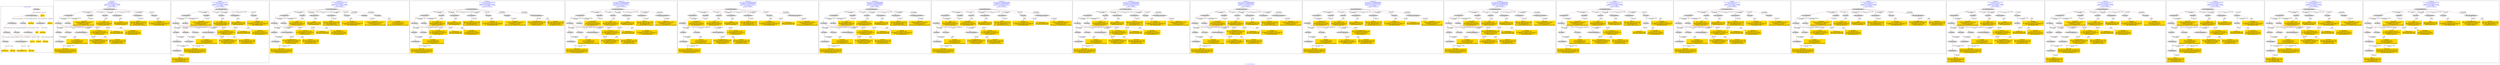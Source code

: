 digraph n0 {
fontcolor="blue"
remincross="true"
label="s12-s-19-artworks.json"
subgraph cluster_0 {
label="1-correct model"
n2[style="filled",color="white",fillcolor="lightgray",label="E12_Production1"];
n3[style="filled",color="white",fillcolor="lightgray",label="E21_Person1"];
n4[style="filled",color="white",fillcolor="lightgray",label="E55_Type1"];
n5[style="filled",color="white",fillcolor="lightgray",label="E52_Time-Span1"];
n6[style="filled",color="white",fillcolor="lightgray",label="E74_Group1"];
n7[style="filled",color="white",fillcolor="lightgray",label="E82_Actor_Appellation1"];
n8[shape="plaintext",style="filled",fillcolor="gold",label="artist_uri"];
n9[style="filled",color="white",fillcolor="lightgray",label="E22_Man-Made_Object1"];
n10[style="filled",color="white",fillcolor="lightgray",label="E35_Title1"];
n11[shape="plaintext",style="filled",fillcolor="gold",label="description"];
n12[style="filled",color="white",fillcolor="lightgray",label="E54_Dimension1"];
n13[shape="plaintext",style="filled",fillcolor="gold",label="object_uri"];
n14[shape="plaintext",style="filled",fillcolor="gold",label="title"];
n15[style="filled",color="white",fillcolor="lightgray",label="E38_Image1"];
n16[shape="plaintext",style="filled",fillcolor="gold",label="img_url"];
n17[shape="plaintext",style="filled",fillcolor="gold",label="date_made"];
n18[shape="plaintext",style="filled",fillcolor="gold",label="dimensions"];
n19[shape="plaintext",style="filled",fillcolor="gold",label="technique"];
n20[shape="plaintext",style="filled",fillcolor="gold",label="nationality_uri"];
n21[shape="plaintext",style="filled",fillcolor="gold",label="nationality"];
n22[shape="plaintext",style="filled",fillcolor="gold",label="artist_appellation_uri"];
n23[shape="plaintext",style="filled",fillcolor="gold",label="artist_name"];
}
subgraph cluster_1 {
label="candidate 0\nlink coherence:1.0\nnode coherence:1.0\nconfidence:0.49426369171060086\nmapping score:0.5258656750146448\ncost:23.99992\n-precision:0.5-recall:0.57"
n25[style="filled",color="white",fillcolor="lightgray",label="E12_Production1"];
n26[style="filled",color="white",fillcolor="lightgray",label="E21_Person1"];
n27[style="filled",color="white",fillcolor="lightgray",label="E55_Type1"];
n28[style="filled",color="white",fillcolor="lightgray",label="E67_Birth1"];
n29[style="filled",color="white",fillcolor="lightgray",label="E74_Group1"];
n30[style="filled",color="white",fillcolor="lightgray",label="E82_Actor_Appellation1"];
n31[style="filled",color="white",fillcolor="lightgray",label="E22_Man-Made_Object1"];
n32[style="filled",color="white",fillcolor="lightgray",label="E30_Right1"];
n33[style="filled",color="white",fillcolor="lightgray",label="E35_Title1"];
n34[style="filled",color="white",fillcolor="lightgray",label="E40_Legal_Body1"];
n35[style="filled",color="white",fillcolor="lightgray",label="E54_Dimension1"];
n36[style="filled",color="white",fillcolor="lightgray",label="E55_Type2"];
n37[style="filled",color="white",fillcolor="lightgray",label="E52_Time-Span1"];
n38[shape="plaintext",style="filled",fillcolor="gold",label="artist_uri\n[E21_Person,classLink,0.545]\n[E82_Actor_Appellation,classLink,0.455]\n[E30_Right,P3_has_note,0.0]\n[E35_Title,label,0.0]"];
n39[shape="plaintext",style="filled",fillcolor="gold",label="artist_name\n[E82_Actor_Appellation,label,0.803]\n[E30_Right,P3_has_note,0.11]\n[E35_Title,label,0.083]\n[E29_Design_or_Procedure,P3_has_note,0.004]"];
n40[shape="plaintext",style="filled",fillcolor="gold",label="nationality_uri\n[E55_Type,classLink,0.518]\n[E74_Group,classLink,0.482]"];
n41[shape="plaintext",style="filled",fillcolor="gold",label="object_uri\n[E54_Dimension,P3_has_note,0.782]\n[E82_Actor_Appellation,label,0.203]\n[E35_Title,label,0.014]\n[E22_Man-Made_Object,classLink,0.0]"];
n42[shape="plaintext",style="filled",fillcolor="gold",label="technique\n[E55_Type,label,0.488]\n[E29_Design_or_Procedure,P3_has_note,0.485]\n[E82_Actor_Appellation,label,0.019]\n[E35_Title,label,0.009]"];
n43[shape="plaintext",style="filled",fillcolor="gold",label="img_url\n[E40_Legal_Body,label,0.543]\n[E30_Right,P3_has_note,0.375]\n[E35_Title,label,0.082]"];
n44[shape="plaintext",style="filled",fillcolor="gold",label="artist_appellation_uri\n[E82_Actor_Appellation,classLink,0.904]\n[E21_Person,classLink,0.096]\n[E30_Right,P3_has_note,0.0]\n[E35_Title,label,0.0]"];
n45[shape="plaintext",style="filled",fillcolor="gold",label="title\n[E35_Title,label,0.845]\n[E82_Actor_Appellation,label,0.115]\n[E30_Right,P3_has_note,0.033]\n[E55_Type,label,0.007]"];
n46[shape="plaintext",style="filled",fillcolor="gold",label="dimensions\n[E54_Dimension,P3_has_note,0.704]\n[E82_Actor_Appellation,label,0.294]\n[E35_Title,label,0.002]\n[E30_Right,P3_has_note,0.0]"];
n47[shape="plaintext",style="filled",fillcolor="gold",label="nationality\n[E74_Group,label,0.554]\n[E74_Group,classLink,0.347]\n[E35_Title,label,0.085]\n[E29_Design_or_Procedure,P3_has_note,0.014]"];
n48[shape="plaintext",style="filled",fillcolor="gold",label="date_made\n[E52_Time-Span,P82_at_some_time_within,0.32]\n[E52_Time-Span,P82a_begin_of_the_begin,0.316]\n[E52_Time-Span,P82b_end_of_the_end,0.254]\n[E52_Time-Span,label,0.11]"];
n49[shape="plaintext",style="filled",fillcolor="gold",label="description\n[E35_Title,label,0.841]\n[E30_Right,P3_has_note,0.094]\n[E82_Actor_Appellation,label,0.037]\n[E55_Type,label,0.027]"];
}
subgraph cluster_2 {
label="candidate 1\nlink coherence:0.9615384615384616\nnode coherence:1.0\nconfidence:0.49426369171060086\nmapping score:0.5258656750146448\ncost:124.99991\n-precision:0.42-recall:0.52"
n51[style="filled",color="white",fillcolor="lightgray",label="E12_Production1"];
n52[style="filled",color="white",fillcolor="lightgray",label="E21_Person1"];
n53[style="filled",color="white",fillcolor="lightgray",label="E55_Type1"];
n54[style="filled",color="white",fillcolor="lightgray",label="E67_Birth1"];
n55[style="filled",color="white",fillcolor="lightgray",label="E69_Death1"];
n56[style="filled",color="white",fillcolor="lightgray",label="E74_Group1"];
n57[style="filled",color="white",fillcolor="lightgray",label="E82_Actor_Appellation1"];
n58[style="filled",color="white",fillcolor="lightgray",label="E22_Man-Made_Object1"];
n59[style="filled",color="white",fillcolor="lightgray",label="E30_Right1"];
n60[style="filled",color="white",fillcolor="lightgray",label="E35_Title1"];
n61[style="filled",color="white",fillcolor="lightgray",label="E40_Legal_Body1"];
n62[style="filled",color="white",fillcolor="lightgray",label="E55_Type2"];
n63[style="filled",color="white",fillcolor="lightgray",label="E52_Time-Span1"];
n64[style="filled",color="white",fillcolor="lightgray",label="E52_Time-Span3"];
n65[style="filled",color="white",fillcolor="lightgray",label="E54_Dimension1"];
n66[shape="plaintext",style="filled",fillcolor="gold",label="artist_uri\n[E21_Person,classLink,0.545]\n[E82_Actor_Appellation,classLink,0.455]\n[E30_Right,P3_has_note,0.0]\n[E35_Title,label,0.0]"];
n67[shape="plaintext",style="filled",fillcolor="gold",label="artist_name\n[E82_Actor_Appellation,label,0.803]\n[E30_Right,P3_has_note,0.11]\n[E35_Title,label,0.083]\n[E29_Design_or_Procedure,P3_has_note,0.004]"];
n68[shape="plaintext",style="filled",fillcolor="gold",label="date_made\n[E52_Time-Span,P82_at_some_time_within,0.32]\n[E52_Time-Span,P82a_begin_of_the_begin,0.316]\n[E52_Time-Span,P82b_end_of_the_end,0.254]\n[E52_Time-Span,label,0.11]"];
n69[shape="plaintext",style="filled",fillcolor="gold",label="nationality_uri\n[E55_Type,classLink,0.518]\n[E74_Group,classLink,0.482]"];
n70[shape="plaintext",style="filled",fillcolor="gold",label="object_uri\n[E54_Dimension,P3_has_note,0.782]\n[E82_Actor_Appellation,label,0.203]\n[E35_Title,label,0.014]\n[E22_Man-Made_Object,classLink,0.0]"];
n71[shape="plaintext",style="filled",fillcolor="gold",label="technique\n[E55_Type,label,0.488]\n[E29_Design_or_Procedure,P3_has_note,0.485]\n[E82_Actor_Appellation,label,0.019]\n[E35_Title,label,0.009]"];
n72[shape="plaintext",style="filled",fillcolor="gold",label="img_url\n[E40_Legal_Body,label,0.543]\n[E30_Right,P3_has_note,0.375]\n[E35_Title,label,0.082]"];
n73[shape="plaintext",style="filled",fillcolor="gold",label="artist_appellation_uri\n[E82_Actor_Appellation,classLink,0.904]\n[E21_Person,classLink,0.096]\n[E30_Right,P3_has_note,0.0]\n[E35_Title,label,0.0]"];
n74[shape="plaintext",style="filled",fillcolor="gold",label="title\n[E35_Title,label,0.845]\n[E82_Actor_Appellation,label,0.115]\n[E30_Right,P3_has_note,0.033]\n[E55_Type,label,0.007]"];
n75[shape="plaintext",style="filled",fillcolor="gold",label="dimensions\n[E54_Dimension,P3_has_note,0.704]\n[E82_Actor_Appellation,label,0.294]\n[E35_Title,label,0.002]\n[E30_Right,P3_has_note,0.0]"];
n76[shape="plaintext",style="filled",fillcolor="gold",label="nationality\n[E74_Group,label,0.554]\n[E74_Group,classLink,0.347]\n[E35_Title,label,0.085]\n[E29_Design_or_Procedure,P3_has_note,0.014]"];
n77[shape="plaintext",style="filled",fillcolor="gold",label="description\n[E35_Title,label,0.841]\n[E30_Right,P3_has_note,0.094]\n[E82_Actor_Appellation,label,0.037]\n[E55_Type,label,0.027]"];
}
subgraph cluster_3 {
label="candidate 10\nlink coherence:0.9166666666666666\nnode coherence:1.0\nconfidence:0.49426369171060086\nmapping score:0.5258656750146448\ncost:222.019924\n-precision:0.46-recall:0.52"
n79[style="filled",color="white",fillcolor="lightgray",label="E12_Production1"];
n80[style="filled",color="white",fillcolor="lightgray",label="E21_Person1"];
n81[style="filled",color="white",fillcolor="lightgray",label="E55_Type1"];
n82[style="filled",color="white",fillcolor="lightgray",label="E69_Death1"];
n83[style="filled",color="white",fillcolor="lightgray",label="E82_Actor_Appellation1"];
n84[style="filled",color="white",fillcolor="lightgray",label="E22_Man-Made_Object1"];
n85[style="filled",color="white",fillcolor="lightgray",label="E35_Title1"];
n86[style="filled",color="white",fillcolor="lightgray",label="E40_Legal_Body1"];
n87[style="filled",color="white",fillcolor="lightgray",label="E54_Dimension1"];
n88[style="filled",color="white",fillcolor="lightgray",label="E55_Type2"];
n89[style="filled",color="white",fillcolor="lightgray",label="E52_Time-Span3"];
n90[style="filled",color="white",fillcolor="lightgray",label="E30_Right1"];
n91[style="filled",color="white",fillcolor="lightgray",label="E74_Group1"];
n92[shape="plaintext",style="filled",fillcolor="gold",label="artist_uri\n[E21_Person,classLink,0.545]\n[E82_Actor_Appellation,classLink,0.455]\n[E30_Right,P3_has_note,0.0]\n[E35_Title,label,0.0]"];
n93[shape="plaintext",style="filled",fillcolor="gold",label="artist_name\n[E82_Actor_Appellation,label,0.803]\n[E30_Right,P3_has_note,0.11]\n[E35_Title,label,0.083]\n[E29_Design_or_Procedure,P3_has_note,0.004]"];
n94[shape="plaintext",style="filled",fillcolor="gold",label="date_made\n[E52_Time-Span,P82_at_some_time_within,0.32]\n[E52_Time-Span,P82a_begin_of_the_begin,0.316]\n[E52_Time-Span,P82b_end_of_the_end,0.254]\n[E52_Time-Span,label,0.11]"];
n95[shape="plaintext",style="filled",fillcolor="gold",label="nationality_uri\n[E55_Type,classLink,0.518]\n[E74_Group,classLink,0.482]"];
n96[shape="plaintext",style="filled",fillcolor="gold",label="object_uri\n[E54_Dimension,P3_has_note,0.782]\n[E82_Actor_Appellation,label,0.203]\n[E35_Title,label,0.014]\n[E22_Man-Made_Object,classLink,0.0]"];
n97[shape="plaintext",style="filled",fillcolor="gold",label="technique\n[E55_Type,label,0.488]\n[E29_Design_or_Procedure,P3_has_note,0.485]\n[E82_Actor_Appellation,label,0.019]\n[E35_Title,label,0.009]"];
n98[shape="plaintext",style="filled",fillcolor="gold",label="img_url\n[E40_Legal_Body,label,0.543]\n[E30_Right,P3_has_note,0.375]\n[E35_Title,label,0.082]"];
n99[shape="plaintext",style="filled",fillcolor="gold",label="artist_appellation_uri\n[E82_Actor_Appellation,classLink,0.904]\n[E21_Person,classLink,0.096]\n[E30_Right,P3_has_note,0.0]\n[E35_Title,label,0.0]"];
n100[shape="plaintext",style="filled",fillcolor="gold",label="title\n[E35_Title,label,0.845]\n[E82_Actor_Appellation,label,0.115]\n[E30_Right,P3_has_note,0.033]\n[E55_Type,label,0.007]"];
n101[shape="plaintext",style="filled",fillcolor="gold",label="dimensions\n[E54_Dimension,P3_has_note,0.704]\n[E82_Actor_Appellation,label,0.294]\n[E35_Title,label,0.002]\n[E30_Right,P3_has_note,0.0]"];
n102[shape="plaintext",style="filled",fillcolor="gold",label="nationality\n[E74_Group,label,0.554]\n[E74_Group,classLink,0.347]\n[E35_Title,label,0.085]\n[E29_Design_or_Procedure,P3_has_note,0.014]"];
n103[shape="plaintext",style="filled",fillcolor="gold",label="description\n[E35_Title,label,0.841]\n[E30_Right,P3_has_note,0.094]\n[E82_Actor_Appellation,label,0.037]\n[E55_Type,label,0.027]"];
}
subgraph cluster_4 {
label="candidate 11\nlink coherence:0.9166666666666666\nnode coherence:1.0\nconfidence:0.49426369171060086\nmapping score:0.5258656750146448\ncost:222.019934\n-precision:0.46-recall:0.52"
n105[style="filled",color="white",fillcolor="lightgray",label="E12_Production1"];
n106[style="filled",color="white",fillcolor="lightgray",label="E21_Person1"];
n107[style="filled",color="white",fillcolor="lightgray",label="E55_Type1"];
n108[style="filled",color="white",fillcolor="lightgray",label="E67_Birth1"];
n109[style="filled",color="white",fillcolor="lightgray",label="E74_Group1"];
n110[style="filled",color="white",fillcolor="lightgray",label="E22_Man-Made_Object1"];
n111[style="filled",color="white",fillcolor="lightgray",label="E35_Title1"];
n112[style="filled",color="white",fillcolor="lightgray",label="E40_Legal_Body1"];
n113[style="filled",color="white",fillcolor="lightgray",label="E54_Dimension1"];
n114[style="filled",color="white",fillcolor="lightgray",label="E55_Type2"];
n115[style="filled",color="white",fillcolor="lightgray",label="E52_Time-Span1"];
n116[style="filled",color="white",fillcolor="lightgray",label="E30_Right1"];
n117[style="filled",color="white",fillcolor="lightgray",label="E82_Actor_Appellation1"];
n118[shape="plaintext",style="filled",fillcolor="gold",label="artist_uri\n[E21_Person,classLink,0.545]\n[E82_Actor_Appellation,classLink,0.455]\n[E30_Right,P3_has_note,0.0]\n[E35_Title,label,0.0]"];
n119[shape="plaintext",style="filled",fillcolor="gold",label="artist_name\n[E82_Actor_Appellation,label,0.803]\n[E30_Right,P3_has_note,0.11]\n[E35_Title,label,0.083]\n[E29_Design_or_Procedure,P3_has_note,0.004]"];
n120[shape="plaintext",style="filled",fillcolor="gold",label="nationality_uri\n[E55_Type,classLink,0.518]\n[E74_Group,classLink,0.482]"];
n121[shape="plaintext",style="filled",fillcolor="gold",label="object_uri\n[E54_Dimension,P3_has_note,0.782]\n[E82_Actor_Appellation,label,0.203]\n[E35_Title,label,0.014]\n[E22_Man-Made_Object,classLink,0.0]"];
n122[shape="plaintext",style="filled",fillcolor="gold",label="technique\n[E55_Type,label,0.488]\n[E29_Design_or_Procedure,P3_has_note,0.485]\n[E82_Actor_Appellation,label,0.019]\n[E35_Title,label,0.009]"];
n123[shape="plaintext",style="filled",fillcolor="gold",label="img_url\n[E40_Legal_Body,label,0.543]\n[E30_Right,P3_has_note,0.375]\n[E35_Title,label,0.082]"];
n124[shape="plaintext",style="filled",fillcolor="gold",label="artist_appellation_uri\n[E82_Actor_Appellation,classLink,0.904]\n[E21_Person,classLink,0.096]\n[E30_Right,P3_has_note,0.0]\n[E35_Title,label,0.0]"];
n125[shape="plaintext",style="filled",fillcolor="gold",label="title\n[E35_Title,label,0.845]\n[E82_Actor_Appellation,label,0.115]\n[E30_Right,P3_has_note,0.033]\n[E55_Type,label,0.007]"];
n126[shape="plaintext",style="filled",fillcolor="gold",label="dimensions\n[E54_Dimension,P3_has_note,0.704]\n[E82_Actor_Appellation,label,0.294]\n[E35_Title,label,0.002]\n[E30_Right,P3_has_note,0.0]"];
n127[shape="plaintext",style="filled",fillcolor="gold",label="nationality\n[E74_Group,label,0.554]\n[E74_Group,classLink,0.347]\n[E35_Title,label,0.085]\n[E29_Design_or_Procedure,P3_has_note,0.014]"];
n128[shape="plaintext",style="filled",fillcolor="gold",label="date_made\n[E52_Time-Span,P82_at_some_time_within,0.32]\n[E52_Time-Span,P82a_begin_of_the_begin,0.316]\n[E52_Time-Span,P82b_end_of_the_end,0.254]\n[E52_Time-Span,label,0.11]"];
n129[shape="plaintext",style="filled",fillcolor="gold",label="description\n[E35_Title,label,0.841]\n[E30_Right,P3_has_note,0.094]\n[E82_Actor_Appellation,label,0.037]\n[E55_Type,label,0.027]"];
}
subgraph cluster_5 {
label="candidate 12\nlink coherence:0.9166666666666666\nnode coherence:0.9090909090909091\nconfidence:0.491017887828422\nmapping score:0.49448071008422145\ncost:222.009922\n-precision:0.54-recall:0.62"
n131[style="filled",color="white",fillcolor="lightgray",label="E12_Production1"];
n132[style="filled",color="white",fillcolor="lightgray",label="E21_Person1"];
n133[style="filled",color="white",fillcolor="lightgray",label="E55_Type1"];
n134[style="filled",color="white",fillcolor="lightgray",label="E67_Birth1"];
n135[style="filled",color="white",fillcolor="lightgray",label="E74_Group1"];
n136[style="filled",color="white",fillcolor="lightgray",label="E82_Actor_Appellation1"];
n137[style="filled",color="white",fillcolor="lightgray",label="E22_Man-Made_Object1"];
n138[style="filled",color="white",fillcolor="lightgray",label="E30_Right1"];
n139[style="filled",color="white",fillcolor="lightgray",label="E35_Title1"];
n140[style="filled",color="white",fillcolor="lightgray",label="E40_Legal_Body1"];
n141[style="filled",color="white",fillcolor="lightgray",label="E54_Dimension1"];
n142[style="filled",color="white",fillcolor="lightgray",label="E52_Time-Span1"];
n143[style="filled",color="white",fillcolor="lightgray",label="E29_Design_or_Procedure1"];
n144[shape="plaintext",style="filled",fillcolor="gold",label="artist_uri\n[E21_Person,classLink,0.545]\n[E82_Actor_Appellation,classLink,0.455]\n[E30_Right,P3_has_note,0.0]\n[E35_Title,label,0.0]"];
n145[shape="plaintext",style="filled",fillcolor="gold",label="description\n[E35_Title,label,0.841]\n[E30_Right,P3_has_note,0.094]\n[E82_Actor_Appellation,label,0.037]\n[E55_Type,label,0.027]"];
n146[shape="plaintext",style="filled",fillcolor="gold",label="artist_name\n[E82_Actor_Appellation,label,0.803]\n[E30_Right,P3_has_note,0.11]\n[E35_Title,label,0.083]\n[E29_Design_or_Procedure,P3_has_note,0.004]"];
n147[shape="plaintext",style="filled",fillcolor="gold",label="nationality_uri\n[E55_Type,classLink,0.518]\n[E74_Group,classLink,0.482]"];
n148[shape="plaintext",style="filled",fillcolor="gold",label="object_uri\n[E54_Dimension,P3_has_note,0.782]\n[E82_Actor_Appellation,label,0.203]\n[E35_Title,label,0.014]\n[E22_Man-Made_Object,classLink,0.0]"];
n149[shape="plaintext",style="filled",fillcolor="gold",label="img_url\n[E40_Legal_Body,label,0.543]\n[E30_Right,P3_has_note,0.375]\n[E35_Title,label,0.082]"];
n150[shape="plaintext",style="filled",fillcolor="gold",label="artist_appellation_uri\n[E82_Actor_Appellation,classLink,0.904]\n[E21_Person,classLink,0.096]\n[E30_Right,P3_has_note,0.0]\n[E35_Title,label,0.0]"];
n151[shape="plaintext",style="filled",fillcolor="gold",label="title\n[E35_Title,label,0.845]\n[E82_Actor_Appellation,label,0.115]\n[E30_Right,P3_has_note,0.033]\n[E55_Type,label,0.007]"];
n152[shape="plaintext",style="filled",fillcolor="gold",label="dimensions\n[E54_Dimension,P3_has_note,0.704]\n[E82_Actor_Appellation,label,0.294]\n[E35_Title,label,0.002]\n[E30_Right,P3_has_note,0.0]"];
n153[shape="plaintext",style="filled",fillcolor="gold",label="nationality\n[E74_Group,label,0.554]\n[E74_Group,classLink,0.347]\n[E35_Title,label,0.085]\n[E29_Design_or_Procedure,P3_has_note,0.014]"];
n154[shape="plaintext",style="filled",fillcolor="gold",label="date_made\n[E52_Time-Span,P82_at_some_time_within,0.32]\n[E52_Time-Span,P82a_begin_of_the_begin,0.316]\n[E52_Time-Span,P82b_end_of_the_end,0.254]\n[E52_Time-Span,label,0.11]"];
n155[shape="plaintext",style="filled",fillcolor="gold",label="technique\n[E55_Type,label,0.488]\n[E29_Design_or_Procedure,P3_has_note,0.485]\n[E82_Actor_Appellation,label,0.019]\n[E35_Title,label,0.009]"];
}
subgraph cluster_6 {
label="candidate 13\nlink coherence:0.9166666666666666\nnode coherence:0.9090909090909091\nconfidence:0.491017887828422\nmapping score:0.49448071008422145\ncost:222.009932\n-precision:0.5-recall:0.57"
n157[style="filled",color="white",fillcolor="lightgray",label="E12_Production1"];
n158[style="filled",color="white",fillcolor="lightgray",label="E21_Person1"];
n159[style="filled",color="white",fillcolor="lightgray",label="E67_Birth1"];
n160[style="filled",color="white",fillcolor="lightgray",label="E74_Group1"];
n161[style="filled",color="white",fillcolor="lightgray",label="E82_Actor_Appellation1"];
n162[style="filled",color="white",fillcolor="lightgray",label="E22_Man-Made_Object1"];
n163[style="filled",color="white",fillcolor="lightgray",label="E30_Right1"];
n164[style="filled",color="white",fillcolor="lightgray",label="E35_Title1"];
n165[style="filled",color="white",fillcolor="lightgray",label="E40_Legal_Body1"];
n166[style="filled",color="white",fillcolor="lightgray",label="E54_Dimension1"];
n167[style="filled",color="white",fillcolor="lightgray",label="E55_Type2"];
n168[style="filled",color="white",fillcolor="lightgray",label="E52_Time-Span1"];
n169[style="filled",color="white",fillcolor="lightgray",label="E29_Design_or_Procedure1"];
n170[shape="plaintext",style="filled",fillcolor="gold",label="artist_uri\n[E21_Person,classLink,0.545]\n[E82_Actor_Appellation,classLink,0.455]\n[E30_Right,P3_has_note,0.0]\n[E35_Title,label,0.0]"];
n171[shape="plaintext",style="filled",fillcolor="gold",label="description\n[E35_Title,label,0.841]\n[E30_Right,P3_has_note,0.094]\n[E82_Actor_Appellation,label,0.037]\n[E55_Type,label,0.027]"];
n172[shape="plaintext",style="filled",fillcolor="gold",label="artist_name\n[E82_Actor_Appellation,label,0.803]\n[E30_Right,P3_has_note,0.11]\n[E35_Title,label,0.083]\n[E29_Design_or_Procedure,P3_has_note,0.004]"];
n173[shape="plaintext",style="filled",fillcolor="gold",label="object_uri\n[E54_Dimension,P3_has_note,0.782]\n[E82_Actor_Appellation,label,0.203]\n[E35_Title,label,0.014]\n[E22_Man-Made_Object,classLink,0.0]"];
n174[shape="plaintext",style="filled",fillcolor="gold",label="technique\n[E55_Type,label,0.488]\n[E29_Design_or_Procedure,P3_has_note,0.485]\n[E82_Actor_Appellation,label,0.019]\n[E35_Title,label,0.009]"];
n175[shape="plaintext",style="filled",fillcolor="gold",label="img_url\n[E40_Legal_Body,label,0.543]\n[E30_Right,P3_has_note,0.375]\n[E35_Title,label,0.082]"];
n176[shape="plaintext",style="filled",fillcolor="gold",label="artist_appellation_uri\n[E82_Actor_Appellation,classLink,0.904]\n[E21_Person,classLink,0.096]\n[E30_Right,P3_has_note,0.0]\n[E35_Title,label,0.0]"];
n177[shape="plaintext",style="filled",fillcolor="gold",label="title\n[E35_Title,label,0.845]\n[E82_Actor_Appellation,label,0.115]\n[E30_Right,P3_has_note,0.033]\n[E55_Type,label,0.007]"];
n178[shape="plaintext",style="filled",fillcolor="gold",label="dimensions\n[E54_Dimension,P3_has_note,0.704]\n[E82_Actor_Appellation,label,0.294]\n[E35_Title,label,0.002]\n[E30_Right,P3_has_note,0.0]"];
n179[shape="plaintext",style="filled",fillcolor="gold",label="nationality\n[E74_Group,label,0.554]\n[E74_Group,classLink,0.347]\n[E35_Title,label,0.085]\n[E29_Design_or_Procedure,P3_has_note,0.014]"];
n180[shape="plaintext",style="filled",fillcolor="gold",label="date_made\n[E52_Time-Span,P82_at_some_time_within,0.32]\n[E52_Time-Span,P82a_begin_of_the_begin,0.316]\n[E52_Time-Span,P82b_end_of_the_end,0.254]\n[E52_Time-Span,label,0.11]"];
n181[shape="plaintext",style="filled",fillcolor="gold",label="nationality_uri\n[E55_Type,classLink,0.518]\n[E74_Group,classLink,0.482]"];
}
subgraph cluster_7 {
label="candidate 14\nlink coherence:0.9166666666666666\nnode coherence:0.9090909090909091\nconfidence:0.4856291285538192\nmapping score:0.49268445699268715\ncost:222.009922\n-precision:0.5-recall:0.57"
n183[style="filled",color="white",fillcolor="lightgray",label="E12_Production1"];
n184[style="filled",color="white",fillcolor="lightgray",label="E21_Person1"];
n185[style="filled",color="white",fillcolor="lightgray",label="E55_Type1"];
n186[style="filled",color="white",fillcolor="lightgray",label="E67_Birth1"];
n187[style="filled",color="white",fillcolor="lightgray",label="E74_Group1"];
n188[style="filled",color="white",fillcolor="lightgray",label="E82_Actor_Appellation1"];
n189[style="filled",color="white",fillcolor="lightgray",label="E22_Man-Made_Object1"];
n190[style="filled",color="white",fillcolor="lightgray",label="E30_Right1"];
n191[style="filled",color="white",fillcolor="lightgray",label="E35_Title1"];
n192[style="filled",color="white",fillcolor="lightgray",label="E40_Legal_Body1"];
n193[style="filled",color="white",fillcolor="lightgray",label="E54_Dimension1"];
n194[style="filled",color="white",fillcolor="lightgray",label="E52_Time-Span1"];
n195[style="filled",color="white",fillcolor="lightgray",label="E29_Design_or_Procedure1"];
n196[shape="plaintext",style="filled",fillcolor="gold",label="artist_uri\n[E21_Person,classLink,0.545]\n[E82_Actor_Appellation,classLink,0.455]\n[E30_Right,P3_has_note,0.0]\n[E35_Title,label,0.0]"];
n197[shape="plaintext",style="filled",fillcolor="gold",label="title\n[E35_Title,label,0.845]\n[E82_Actor_Appellation,label,0.115]\n[E30_Right,P3_has_note,0.033]\n[E55_Type,label,0.007]"];
n198[shape="plaintext",style="filled",fillcolor="gold",label="artist_name\n[E82_Actor_Appellation,label,0.803]\n[E30_Right,P3_has_note,0.11]\n[E35_Title,label,0.083]\n[E29_Design_or_Procedure,P3_has_note,0.004]"];
n199[shape="plaintext",style="filled",fillcolor="gold",label="nationality_uri\n[E55_Type,classLink,0.518]\n[E74_Group,classLink,0.482]"];
n200[shape="plaintext",style="filled",fillcolor="gold",label="object_uri\n[E54_Dimension,P3_has_note,0.782]\n[E82_Actor_Appellation,label,0.203]\n[E35_Title,label,0.014]\n[E22_Man-Made_Object,classLink,0.0]"];
n201[shape="plaintext",style="filled",fillcolor="gold",label="img_url\n[E40_Legal_Body,label,0.543]\n[E30_Right,P3_has_note,0.375]\n[E35_Title,label,0.082]"];
n202[shape="plaintext",style="filled",fillcolor="gold",label="artist_appellation_uri\n[E82_Actor_Appellation,classLink,0.904]\n[E21_Person,classLink,0.096]\n[E30_Right,P3_has_note,0.0]\n[E35_Title,label,0.0]"];
n203[shape="plaintext",style="filled",fillcolor="gold",label="description\n[E35_Title,label,0.841]\n[E30_Right,P3_has_note,0.094]\n[E82_Actor_Appellation,label,0.037]\n[E55_Type,label,0.027]"];
n204[shape="plaintext",style="filled",fillcolor="gold",label="dimensions\n[E54_Dimension,P3_has_note,0.704]\n[E82_Actor_Appellation,label,0.294]\n[E35_Title,label,0.002]\n[E30_Right,P3_has_note,0.0]"];
n205[shape="plaintext",style="filled",fillcolor="gold",label="nationality\n[E74_Group,label,0.554]\n[E74_Group,classLink,0.347]\n[E35_Title,label,0.085]\n[E29_Design_or_Procedure,P3_has_note,0.014]"];
n206[shape="plaintext",style="filled",fillcolor="gold",label="date_made\n[E52_Time-Span,P82_at_some_time_within,0.32]\n[E52_Time-Span,P82a_begin_of_the_begin,0.316]\n[E52_Time-Span,P82b_end_of_the_end,0.254]\n[E52_Time-Span,label,0.11]"];
n207[shape="plaintext",style="filled",fillcolor="gold",label="technique\n[E55_Type,label,0.488]\n[E29_Design_or_Procedure,P3_has_note,0.485]\n[E82_Actor_Appellation,label,0.019]\n[E35_Title,label,0.009]"];
}
subgraph cluster_8 {
label="candidate 15\nlink coherence:0.9166666666666666\nnode coherence:0.9090909090909091\nconfidence:0.4856291285538192\nmapping score:0.49268445699268715\ncost:222.009932\n-precision:0.46-recall:0.52"
n209[style="filled",color="white",fillcolor="lightgray",label="E12_Production1"];
n210[style="filled",color="white",fillcolor="lightgray",label="E21_Person1"];
n211[style="filled",color="white",fillcolor="lightgray",label="E67_Birth1"];
n212[style="filled",color="white",fillcolor="lightgray",label="E74_Group1"];
n213[style="filled",color="white",fillcolor="lightgray",label="E82_Actor_Appellation1"];
n214[style="filled",color="white",fillcolor="lightgray",label="E22_Man-Made_Object1"];
n215[style="filled",color="white",fillcolor="lightgray",label="E30_Right1"];
n216[style="filled",color="white",fillcolor="lightgray",label="E35_Title1"];
n217[style="filled",color="white",fillcolor="lightgray",label="E40_Legal_Body1"];
n218[style="filled",color="white",fillcolor="lightgray",label="E54_Dimension1"];
n219[style="filled",color="white",fillcolor="lightgray",label="E55_Type2"];
n220[style="filled",color="white",fillcolor="lightgray",label="E52_Time-Span1"];
n221[style="filled",color="white",fillcolor="lightgray",label="E29_Design_or_Procedure1"];
n222[shape="plaintext",style="filled",fillcolor="gold",label="artist_uri\n[E21_Person,classLink,0.545]\n[E82_Actor_Appellation,classLink,0.455]\n[E30_Right,P3_has_note,0.0]\n[E35_Title,label,0.0]"];
n223[shape="plaintext",style="filled",fillcolor="gold",label="title\n[E35_Title,label,0.845]\n[E82_Actor_Appellation,label,0.115]\n[E30_Right,P3_has_note,0.033]\n[E55_Type,label,0.007]"];
n224[shape="plaintext",style="filled",fillcolor="gold",label="artist_name\n[E82_Actor_Appellation,label,0.803]\n[E30_Right,P3_has_note,0.11]\n[E35_Title,label,0.083]\n[E29_Design_or_Procedure,P3_has_note,0.004]"];
n225[shape="plaintext",style="filled",fillcolor="gold",label="object_uri\n[E54_Dimension,P3_has_note,0.782]\n[E82_Actor_Appellation,label,0.203]\n[E35_Title,label,0.014]\n[E22_Man-Made_Object,classLink,0.0]"];
n226[shape="plaintext",style="filled",fillcolor="gold",label="technique\n[E55_Type,label,0.488]\n[E29_Design_or_Procedure,P3_has_note,0.485]\n[E82_Actor_Appellation,label,0.019]\n[E35_Title,label,0.009]"];
n227[shape="plaintext",style="filled",fillcolor="gold",label="img_url\n[E40_Legal_Body,label,0.543]\n[E30_Right,P3_has_note,0.375]\n[E35_Title,label,0.082]"];
n228[shape="plaintext",style="filled",fillcolor="gold",label="artist_appellation_uri\n[E82_Actor_Appellation,classLink,0.904]\n[E21_Person,classLink,0.096]\n[E30_Right,P3_has_note,0.0]\n[E35_Title,label,0.0]"];
n229[shape="plaintext",style="filled",fillcolor="gold",label="description\n[E35_Title,label,0.841]\n[E30_Right,P3_has_note,0.094]\n[E82_Actor_Appellation,label,0.037]\n[E55_Type,label,0.027]"];
n230[shape="plaintext",style="filled",fillcolor="gold",label="dimensions\n[E54_Dimension,P3_has_note,0.704]\n[E82_Actor_Appellation,label,0.294]\n[E35_Title,label,0.002]\n[E30_Right,P3_has_note,0.0]"];
n231[shape="plaintext",style="filled",fillcolor="gold",label="nationality\n[E74_Group,label,0.554]\n[E74_Group,classLink,0.347]\n[E35_Title,label,0.085]\n[E29_Design_or_Procedure,P3_has_note,0.014]"];
n232[shape="plaintext",style="filled",fillcolor="gold",label="date_made\n[E52_Time-Span,P82_at_some_time_within,0.32]\n[E52_Time-Span,P82a_begin_of_the_begin,0.316]\n[E52_Time-Span,P82b_end_of_the_end,0.254]\n[E52_Time-Span,label,0.11]"];
n233[shape="plaintext",style="filled",fillcolor="gold",label="nationality_uri\n[E55_Type,classLink,0.518]\n[E74_Group,classLink,0.482]"];
}
subgraph cluster_9 {
label="candidate 16\nlink coherence:0.9166666666666666\nnode coherence:0.9090909090909091\nconfidence:0.4854322268714406\nmapping score:0.49261882309856103\ncost:222.009922\n-precision:0.5-recall:0.57"
n235[style="filled",color="white",fillcolor="lightgray",label="E12_Production1"];
n236[style="filled",color="white",fillcolor="lightgray",label="E21_Person1"];
n237[style="filled",color="white",fillcolor="lightgray",label="E55_Type1"];
n238[style="filled",color="white",fillcolor="lightgray",label="E67_Birth1"];
n239[style="filled",color="white",fillcolor="lightgray",label="E74_Group1"];
n240[style="filled",color="white",fillcolor="lightgray",label="E82_Actor_Appellation1"];
n241[style="filled",color="white",fillcolor="lightgray",label="E22_Man-Made_Object1"];
n242[style="filled",color="white",fillcolor="lightgray",label="E35_Title1"];
n243[style="filled",color="white",fillcolor="lightgray",label="E40_Legal_Body1"];
n244[style="filled",color="white",fillcolor="lightgray",label="E54_Dimension1"];
n245[style="filled",color="white",fillcolor="lightgray",label="E55_Type2"];
n246[style="filled",color="white",fillcolor="lightgray",label="E52_Time-Span1"];
n247[style="filled",color="white",fillcolor="lightgray",label="E29_Design_or_Procedure1"];
n248[shape="plaintext",style="filled",fillcolor="gold",label="artist_uri\n[E21_Person,classLink,0.545]\n[E82_Actor_Appellation,classLink,0.455]\n[E30_Right,P3_has_note,0.0]\n[E35_Title,label,0.0]"];
n249[shape="plaintext",style="filled",fillcolor="gold",label="artist_name\n[E82_Actor_Appellation,label,0.803]\n[E30_Right,P3_has_note,0.11]\n[E35_Title,label,0.083]\n[E29_Design_or_Procedure,P3_has_note,0.004]"];
n250[shape="plaintext",style="filled",fillcolor="gold",label="nationality_uri\n[E55_Type,classLink,0.518]\n[E74_Group,classLink,0.482]"];
n251[shape="plaintext",style="filled",fillcolor="gold",label="object_uri\n[E54_Dimension,P3_has_note,0.782]\n[E82_Actor_Appellation,label,0.203]\n[E35_Title,label,0.014]\n[E22_Man-Made_Object,classLink,0.0]"];
n252[shape="plaintext",style="filled",fillcolor="gold",label="technique\n[E55_Type,label,0.488]\n[E29_Design_or_Procedure,P3_has_note,0.485]\n[E82_Actor_Appellation,label,0.019]\n[E35_Title,label,0.009]"];
n253[shape="plaintext",style="filled",fillcolor="gold",label="img_url\n[E40_Legal_Body,label,0.543]\n[E30_Right,P3_has_note,0.375]\n[E35_Title,label,0.082]"];
n254[shape="plaintext",style="filled",fillcolor="gold",label="artist_appellation_uri\n[E82_Actor_Appellation,classLink,0.904]\n[E21_Person,classLink,0.096]\n[E30_Right,P3_has_note,0.0]\n[E35_Title,label,0.0]"];
n255[shape="plaintext",style="filled",fillcolor="gold",label="title\n[E35_Title,label,0.845]\n[E82_Actor_Appellation,label,0.115]\n[E30_Right,P3_has_note,0.033]\n[E55_Type,label,0.007]"];
n256[shape="plaintext",style="filled",fillcolor="gold",label="dimensions\n[E54_Dimension,P3_has_note,0.704]\n[E82_Actor_Appellation,label,0.294]\n[E35_Title,label,0.002]\n[E30_Right,P3_has_note,0.0]"];
n257[shape="plaintext",style="filled",fillcolor="gold",label="nationality\n[E74_Group,label,0.554]\n[E74_Group,classLink,0.347]\n[E35_Title,label,0.085]\n[E29_Design_or_Procedure,P3_has_note,0.014]"];
n258[shape="plaintext",style="filled",fillcolor="gold",label="date_made\n[E52_Time-Span,P82_at_some_time_within,0.32]\n[E52_Time-Span,P82a_begin_of_the_begin,0.316]\n[E52_Time-Span,P82b_end_of_the_end,0.254]\n[E52_Time-Span,label,0.11]"];
n259[shape="plaintext",style="filled",fillcolor="gold",label="description\n[E35_Title,label,0.841]\n[E30_Right,P3_has_note,0.094]\n[E82_Actor_Appellation,label,0.037]\n[E55_Type,label,0.027]"];
}
subgraph cluster_10 {
label="candidate 17\nlink coherence:0.9166666666666666\nnode coherence:0.9090909090909091\nconfidence:0.41602789276372315\nmapping score:0.4694840450626552\ncost:222.009922\n-precision:0.46-recall:0.52"
n261[style="filled",color="white",fillcolor="lightgray",label="E12_Production1"];
n262[style="filled",color="white",fillcolor="lightgray",label="E21_Person1"];
n263[style="filled",color="white",fillcolor="lightgray",label="E55_Type1"];
n264[style="filled",color="white",fillcolor="lightgray",label="E67_Birth1"];
n265[style="filled",color="white",fillcolor="lightgray",label="E74_Group1"];
n266[style="filled",color="white",fillcolor="lightgray",label="E82_Actor_Appellation1"];
n267[style="filled",color="white",fillcolor="lightgray",label="E22_Man-Made_Object1"];
n268[style="filled",color="white",fillcolor="lightgray",label="E30_Right1"];
n269[style="filled",color="white",fillcolor="lightgray",label="E35_Title1"];
n270[style="filled",color="white",fillcolor="lightgray",label="E40_Legal_Body1"];
n271[style="filled",color="white",fillcolor="lightgray",label="E54_Dimension1"];
n272[style="filled",color="white",fillcolor="lightgray",label="E52_Time-Span1"];
n273[style="filled",color="white",fillcolor="lightgray",label="E29_Design_or_Procedure1"];
n274[shape="plaintext",style="filled",fillcolor="gold",label="artist_appellation_uri\n[E82_Actor_Appellation,classLink,0.904]\n[E21_Person,classLink,0.096]\n[E30_Right,P3_has_note,0.0]\n[E35_Title,label,0.0]"];
n275[shape="plaintext",style="filled",fillcolor="gold",label="description\n[E35_Title,label,0.841]\n[E30_Right,P3_has_note,0.094]\n[E82_Actor_Appellation,label,0.037]\n[E55_Type,label,0.027]"];
n276[shape="plaintext",style="filled",fillcolor="gold",label="artist_name\n[E82_Actor_Appellation,label,0.803]\n[E30_Right,P3_has_note,0.11]\n[E35_Title,label,0.083]\n[E29_Design_or_Procedure,P3_has_note,0.004]"];
n277[shape="plaintext",style="filled",fillcolor="gold",label="nationality_uri\n[E55_Type,classLink,0.518]\n[E74_Group,classLink,0.482]"];
n278[shape="plaintext",style="filled",fillcolor="gold",label="object_uri\n[E54_Dimension,P3_has_note,0.782]\n[E82_Actor_Appellation,label,0.203]\n[E35_Title,label,0.014]\n[E22_Man-Made_Object,classLink,0.0]"];
n279[shape="plaintext",style="filled",fillcolor="gold",label="artist_uri\n[E21_Person,classLink,0.545]\n[E82_Actor_Appellation,classLink,0.455]\n[E30_Right,P3_has_note,0.0]\n[E35_Title,label,0.0]"];
n280[shape="plaintext",style="filled",fillcolor="gold",label="img_url\n[E40_Legal_Body,label,0.543]\n[E30_Right,P3_has_note,0.375]\n[E35_Title,label,0.082]"];
n281[shape="plaintext",style="filled",fillcolor="gold",label="title\n[E35_Title,label,0.845]\n[E82_Actor_Appellation,label,0.115]\n[E30_Right,P3_has_note,0.033]\n[E55_Type,label,0.007]"];
n282[shape="plaintext",style="filled",fillcolor="gold",label="dimensions\n[E54_Dimension,P3_has_note,0.704]\n[E82_Actor_Appellation,label,0.294]\n[E35_Title,label,0.002]\n[E30_Right,P3_has_note,0.0]"];
n283[shape="plaintext",style="filled",fillcolor="gold",label="nationality\n[E74_Group,label,0.554]\n[E74_Group,classLink,0.347]\n[E35_Title,label,0.085]\n[E29_Design_or_Procedure,P3_has_note,0.014]"];
n284[shape="plaintext",style="filled",fillcolor="gold",label="date_made\n[E52_Time-Span,P82_at_some_time_within,0.32]\n[E52_Time-Span,P82a_begin_of_the_begin,0.316]\n[E52_Time-Span,P82b_end_of_the_end,0.254]\n[E52_Time-Span,label,0.11]"];
n285[shape="plaintext",style="filled",fillcolor="gold",label="technique\n[E55_Type,label,0.488]\n[E29_Design_or_Procedure,P3_has_note,0.485]\n[E82_Actor_Appellation,label,0.019]\n[E35_Title,label,0.009]"];
}
subgraph cluster_11 {
label="candidate 18\nlink coherence:0.9166666666666666\nnode coherence:0.9090909090909091\nconfidence:0.41602789276372315\nmapping score:0.4694840450626552\ncost:222.009932\n-precision:0.42-recall:0.48"
n287[style="filled",color="white",fillcolor="lightgray",label="E12_Production1"];
n288[style="filled",color="white",fillcolor="lightgray",label="E21_Person1"];
n289[style="filled",color="white",fillcolor="lightgray",label="E67_Birth1"];
n290[style="filled",color="white",fillcolor="lightgray",label="E74_Group1"];
n291[style="filled",color="white",fillcolor="lightgray",label="E82_Actor_Appellation1"];
n292[style="filled",color="white",fillcolor="lightgray",label="E22_Man-Made_Object1"];
n293[style="filled",color="white",fillcolor="lightgray",label="E30_Right1"];
n294[style="filled",color="white",fillcolor="lightgray",label="E35_Title1"];
n295[style="filled",color="white",fillcolor="lightgray",label="E40_Legal_Body1"];
n296[style="filled",color="white",fillcolor="lightgray",label="E54_Dimension1"];
n297[style="filled",color="white",fillcolor="lightgray",label="E55_Type2"];
n298[style="filled",color="white",fillcolor="lightgray",label="E52_Time-Span1"];
n299[style="filled",color="white",fillcolor="lightgray",label="E29_Design_or_Procedure1"];
n300[shape="plaintext",style="filled",fillcolor="gold",label="artist_appellation_uri\n[E82_Actor_Appellation,classLink,0.904]\n[E21_Person,classLink,0.096]\n[E30_Right,P3_has_note,0.0]\n[E35_Title,label,0.0]"];
n301[shape="plaintext",style="filled",fillcolor="gold",label="description\n[E35_Title,label,0.841]\n[E30_Right,P3_has_note,0.094]\n[E82_Actor_Appellation,label,0.037]\n[E55_Type,label,0.027]"];
n302[shape="plaintext",style="filled",fillcolor="gold",label="artist_name\n[E82_Actor_Appellation,label,0.803]\n[E30_Right,P3_has_note,0.11]\n[E35_Title,label,0.083]\n[E29_Design_or_Procedure,P3_has_note,0.004]"];
n303[shape="plaintext",style="filled",fillcolor="gold",label="object_uri\n[E54_Dimension,P3_has_note,0.782]\n[E82_Actor_Appellation,label,0.203]\n[E35_Title,label,0.014]\n[E22_Man-Made_Object,classLink,0.0]"];
n304[shape="plaintext",style="filled",fillcolor="gold",label="technique\n[E55_Type,label,0.488]\n[E29_Design_or_Procedure,P3_has_note,0.485]\n[E82_Actor_Appellation,label,0.019]\n[E35_Title,label,0.009]"];
n305[shape="plaintext",style="filled",fillcolor="gold",label="artist_uri\n[E21_Person,classLink,0.545]\n[E82_Actor_Appellation,classLink,0.455]\n[E30_Right,P3_has_note,0.0]\n[E35_Title,label,0.0]"];
n306[shape="plaintext",style="filled",fillcolor="gold",label="img_url\n[E40_Legal_Body,label,0.543]\n[E30_Right,P3_has_note,0.375]\n[E35_Title,label,0.082]"];
n307[shape="plaintext",style="filled",fillcolor="gold",label="title\n[E35_Title,label,0.845]\n[E82_Actor_Appellation,label,0.115]\n[E30_Right,P3_has_note,0.033]\n[E55_Type,label,0.007]"];
n308[shape="plaintext",style="filled",fillcolor="gold",label="dimensions\n[E54_Dimension,P3_has_note,0.704]\n[E82_Actor_Appellation,label,0.294]\n[E35_Title,label,0.002]\n[E30_Right,P3_has_note,0.0]"];
n309[shape="plaintext",style="filled",fillcolor="gold",label="nationality\n[E74_Group,label,0.554]\n[E74_Group,classLink,0.347]\n[E35_Title,label,0.085]\n[E29_Design_or_Procedure,P3_has_note,0.014]"];
n310[shape="plaintext",style="filled",fillcolor="gold",label="date_made\n[E52_Time-Span,P82_at_some_time_within,0.32]\n[E52_Time-Span,P82a_begin_of_the_begin,0.316]\n[E52_Time-Span,P82b_end_of_the_end,0.254]\n[E52_Time-Span,label,0.11]"];
n311[shape="plaintext",style="filled",fillcolor="gold",label="nationality_uri\n[E55_Type,classLink,0.518]\n[E74_Group,classLink,0.482]"];
}
subgraph cluster_12 {
label="candidate 19\nlink coherence:0.9166666666666666\nnode coherence:0.9090909090909091\nconfidence:0.39870150806505783\nmapping score:0.4637085834964334\ncost:222.009922\n-precision:0.42-recall:0.48"
n313[style="filled",color="white",fillcolor="lightgray",label="E12_Production1"];
n314[style="filled",color="white",fillcolor="lightgray",label="E21_Person1"];
n315[style="filled",color="white",fillcolor="lightgray",label="E55_Type1"];
n316[style="filled",color="white",fillcolor="lightgray",label="E67_Birth1"];
n317[style="filled",color="white",fillcolor="lightgray",label="E74_Group1"];
n318[style="filled",color="white",fillcolor="lightgray",label="E82_Actor_Appellation1"];
n319[style="filled",color="white",fillcolor="lightgray",label="E22_Man-Made_Object1"];
n320[style="filled",color="white",fillcolor="lightgray",label="E30_Right1"];
n321[style="filled",color="white",fillcolor="lightgray",label="E35_Title1"];
n322[style="filled",color="white",fillcolor="lightgray",label="E40_Legal_Body1"];
n323[style="filled",color="white",fillcolor="lightgray",label="E54_Dimension1"];
n324[style="filled",color="white",fillcolor="lightgray",label="E52_Time-Span1"];
n325[style="filled",color="white",fillcolor="lightgray",label="E29_Design_or_Procedure1"];
n326[shape="plaintext",style="filled",fillcolor="gold",label="artist_appellation_uri\n[E82_Actor_Appellation,classLink,0.904]\n[E21_Person,classLink,0.096]\n[E30_Right,P3_has_note,0.0]\n[E35_Title,label,0.0]"];
n327[shape="plaintext",style="filled",fillcolor="gold",label="description\n[E35_Title,label,0.841]\n[E30_Right,P3_has_note,0.094]\n[E82_Actor_Appellation,label,0.037]\n[E55_Type,label,0.027]"];
n328[shape="plaintext",style="filled",fillcolor="gold",label="nationality\n[E74_Group,label,0.554]\n[E74_Group,classLink,0.347]\n[E35_Title,label,0.085]\n[E29_Design_or_Procedure,P3_has_note,0.014]"];
n329[shape="plaintext",style="filled",fillcolor="gold",label="artist_name\n[E82_Actor_Appellation,label,0.803]\n[E30_Right,P3_has_note,0.11]\n[E35_Title,label,0.083]\n[E29_Design_or_Procedure,P3_has_note,0.004]"];
n330[shape="plaintext",style="filled",fillcolor="gold",label="nationality_uri\n[E55_Type,classLink,0.518]\n[E74_Group,classLink,0.482]"];
n331[shape="plaintext",style="filled",fillcolor="gold",label="object_uri\n[E54_Dimension,P3_has_note,0.782]\n[E82_Actor_Appellation,label,0.203]\n[E35_Title,label,0.014]\n[E22_Man-Made_Object,classLink,0.0]"];
n332[shape="plaintext",style="filled",fillcolor="gold",label="artist_uri\n[E21_Person,classLink,0.545]\n[E82_Actor_Appellation,classLink,0.455]\n[E30_Right,P3_has_note,0.0]\n[E35_Title,label,0.0]"];
n333[shape="plaintext",style="filled",fillcolor="gold",label="img_url\n[E40_Legal_Body,label,0.543]\n[E30_Right,P3_has_note,0.375]\n[E35_Title,label,0.082]"];
n334[shape="plaintext",style="filled",fillcolor="gold",label="title\n[E35_Title,label,0.845]\n[E82_Actor_Appellation,label,0.115]\n[E30_Right,P3_has_note,0.033]\n[E55_Type,label,0.007]"];
n335[shape="plaintext",style="filled",fillcolor="gold",label="dimensions\n[E54_Dimension,P3_has_note,0.704]\n[E82_Actor_Appellation,label,0.294]\n[E35_Title,label,0.002]\n[E30_Right,P3_has_note,0.0]"];
n336[shape="plaintext",style="filled",fillcolor="gold",label="date_made\n[E52_Time-Span,P82_at_some_time_within,0.32]\n[E52_Time-Span,P82a_begin_of_the_begin,0.316]\n[E52_Time-Span,P82b_end_of_the_end,0.254]\n[E52_Time-Span,label,0.11]"];
n337[shape="plaintext",style="filled",fillcolor="gold",label="technique\n[E55_Type,label,0.488]\n[E29_Design_or_Procedure,P3_has_note,0.485]\n[E82_Actor_Appellation,label,0.019]\n[E35_Title,label,0.009]"];
}
subgraph cluster_13 {
label="candidate 2\nlink coherence:0.9583333333333334\nnode coherence:1.0\nconfidence:0.49426369171060086\nmapping score:0.5258656750146448\ncost:122.99993\n-precision:0.5-recall:0.57"
n339[style="filled",color="white",fillcolor="lightgray",label="E12_Production1"];
n340[style="filled",color="white",fillcolor="lightgray",label="E21_Person1"];
n341[style="filled",color="white",fillcolor="lightgray",label="E67_Birth1"];
n342[style="filled",color="white",fillcolor="lightgray",label="E74_Group1"];
n343[style="filled",color="white",fillcolor="lightgray",label="E82_Actor_Appellation1"];
n344[style="filled",color="white",fillcolor="lightgray",label="E22_Man-Made_Object1"];
n345[style="filled",color="white",fillcolor="lightgray",label="E30_Right1"];
n346[style="filled",color="white",fillcolor="lightgray",label="E35_Title1"];
n347[style="filled",color="white",fillcolor="lightgray",label="E40_Legal_Body1"];
n348[style="filled",color="white",fillcolor="lightgray",label="E54_Dimension1"];
n349[style="filled",color="white",fillcolor="lightgray",label="E55_Type2"];
n350[style="filled",color="white",fillcolor="lightgray",label="E52_Time-Span1"];
n351[style="filled",color="white",fillcolor="lightgray",label="E55_Type1"];
n352[shape="plaintext",style="filled",fillcolor="gold",label="artist_uri\n[E21_Person,classLink,0.545]\n[E82_Actor_Appellation,classLink,0.455]\n[E30_Right,P3_has_note,0.0]\n[E35_Title,label,0.0]"];
n353[shape="plaintext",style="filled",fillcolor="gold",label="artist_name\n[E82_Actor_Appellation,label,0.803]\n[E30_Right,P3_has_note,0.11]\n[E35_Title,label,0.083]\n[E29_Design_or_Procedure,P3_has_note,0.004]"];
n354[shape="plaintext",style="filled",fillcolor="gold",label="nationality_uri\n[E55_Type,classLink,0.518]\n[E74_Group,classLink,0.482]"];
n355[shape="plaintext",style="filled",fillcolor="gold",label="object_uri\n[E54_Dimension,P3_has_note,0.782]\n[E82_Actor_Appellation,label,0.203]\n[E35_Title,label,0.014]\n[E22_Man-Made_Object,classLink,0.0]"];
n356[shape="plaintext",style="filled",fillcolor="gold",label="technique\n[E55_Type,label,0.488]\n[E29_Design_or_Procedure,P3_has_note,0.485]\n[E82_Actor_Appellation,label,0.019]\n[E35_Title,label,0.009]"];
n357[shape="plaintext",style="filled",fillcolor="gold",label="img_url\n[E40_Legal_Body,label,0.543]\n[E30_Right,P3_has_note,0.375]\n[E35_Title,label,0.082]"];
n358[shape="plaintext",style="filled",fillcolor="gold",label="artist_appellation_uri\n[E82_Actor_Appellation,classLink,0.904]\n[E21_Person,classLink,0.096]\n[E30_Right,P3_has_note,0.0]\n[E35_Title,label,0.0]"];
n359[shape="plaintext",style="filled",fillcolor="gold",label="title\n[E35_Title,label,0.845]\n[E82_Actor_Appellation,label,0.115]\n[E30_Right,P3_has_note,0.033]\n[E55_Type,label,0.007]"];
n360[shape="plaintext",style="filled",fillcolor="gold",label="dimensions\n[E54_Dimension,P3_has_note,0.704]\n[E82_Actor_Appellation,label,0.294]\n[E35_Title,label,0.002]\n[E30_Right,P3_has_note,0.0]"];
n361[shape="plaintext",style="filled",fillcolor="gold",label="nationality\n[E74_Group,label,0.554]\n[E74_Group,classLink,0.347]\n[E35_Title,label,0.085]\n[E29_Design_or_Procedure,P3_has_note,0.014]"];
n362[shape="plaintext",style="filled",fillcolor="gold",label="date_made\n[E52_Time-Span,P82_at_some_time_within,0.32]\n[E52_Time-Span,P82a_begin_of_the_begin,0.316]\n[E52_Time-Span,P82b_end_of_the_end,0.254]\n[E52_Time-Span,label,0.11]"];
n363[shape="plaintext",style="filled",fillcolor="gold",label="description\n[E35_Title,label,0.841]\n[E30_Right,P3_has_note,0.094]\n[E82_Actor_Appellation,label,0.037]\n[E55_Type,label,0.027]"];
}
subgraph cluster_14 {
label="candidate 3\nlink coherence:0.9583333333333334\nnode coherence:1.0\nconfidence:0.49426369171060086\nmapping score:0.5258656750146448\ncost:123.009922\n-precision:0.5-recall:0.57"
n365[style="filled",color="white",fillcolor="lightgray",label="E12_Production1"];
n366[style="filled",color="white",fillcolor="lightgray",label="E21_Person1"];
n367[style="filled",color="white",fillcolor="lightgray",label="E55_Type1"];
n368[style="filled",color="white",fillcolor="lightgray",label="E67_Birth1"];
n369[style="filled",color="white",fillcolor="lightgray",label="E74_Group1"];
n370[style="filled",color="white",fillcolor="lightgray",label="E82_Actor_Appellation1"];
n371[style="filled",color="white",fillcolor="lightgray",label="E22_Man-Made_Object1"];
n372[style="filled",color="white",fillcolor="lightgray",label="E35_Title1"];
n373[style="filled",color="white",fillcolor="lightgray",label="E40_Legal_Body1"];
n374[style="filled",color="white",fillcolor="lightgray",label="E54_Dimension1"];
n375[style="filled",color="white",fillcolor="lightgray",label="E55_Type2"];
n376[style="filled",color="white",fillcolor="lightgray",label="E52_Time-Span1"];
n377[style="filled",color="white",fillcolor="lightgray",label="E30_Right1"];
n378[shape="plaintext",style="filled",fillcolor="gold",label="artist_uri\n[E21_Person,classLink,0.545]\n[E82_Actor_Appellation,classLink,0.455]\n[E30_Right,P3_has_note,0.0]\n[E35_Title,label,0.0]"];
n379[shape="plaintext",style="filled",fillcolor="gold",label="artist_name\n[E82_Actor_Appellation,label,0.803]\n[E30_Right,P3_has_note,0.11]\n[E35_Title,label,0.083]\n[E29_Design_or_Procedure,P3_has_note,0.004]"];
n380[shape="plaintext",style="filled",fillcolor="gold",label="nationality_uri\n[E55_Type,classLink,0.518]\n[E74_Group,classLink,0.482]"];
n381[shape="plaintext",style="filled",fillcolor="gold",label="object_uri\n[E54_Dimension,P3_has_note,0.782]\n[E82_Actor_Appellation,label,0.203]\n[E35_Title,label,0.014]\n[E22_Man-Made_Object,classLink,0.0]"];
n382[shape="plaintext",style="filled",fillcolor="gold",label="technique\n[E55_Type,label,0.488]\n[E29_Design_or_Procedure,P3_has_note,0.485]\n[E82_Actor_Appellation,label,0.019]\n[E35_Title,label,0.009]"];
n383[shape="plaintext",style="filled",fillcolor="gold",label="img_url\n[E40_Legal_Body,label,0.543]\n[E30_Right,P3_has_note,0.375]\n[E35_Title,label,0.082]"];
n384[shape="plaintext",style="filled",fillcolor="gold",label="artist_appellation_uri\n[E82_Actor_Appellation,classLink,0.904]\n[E21_Person,classLink,0.096]\n[E30_Right,P3_has_note,0.0]\n[E35_Title,label,0.0]"];
n385[shape="plaintext",style="filled",fillcolor="gold",label="title\n[E35_Title,label,0.845]\n[E82_Actor_Appellation,label,0.115]\n[E30_Right,P3_has_note,0.033]\n[E55_Type,label,0.007]"];
n386[shape="plaintext",style="filled",fillcolor="gold",label="dimensions\n[E54_Dimension,P3_has_note,0.704]\n[E82_Actor_Appellation,label,0.294]\n[E35_Title,label,0.002]\n[E30_Right,P3_has_note,0.0]"];
n387[shape="plaintext",style="filled",fillcolor="gold",label="nationality\n[E74_Group,label,0.554]\n[E74_Group,classLink,0.347]\n[E35_Title,label,0.085]\n[E29_Design_or_Procedure,P3_has_note,0.014]"];
n388[shape="plaintext",style="filled",fillcolor="gold",label="date_made\n[E52_Time-Span,P82_at_some_time_within,0.32]\n[E52_Time-Span,P82a_begin_of_the_begin,0.316]\n[E52_Time-Span,P82b_end_of_the_end,0.254]\n[E52_Time-Span,label,0.11]"];
n389[shape="plaintext",style="filled",fillcolor="gold",label="description\n[E35_Title,label,0.841]\n[E30_Right,P3_has_note,0.094]\n[E82_Actor_Appellation,label,0.037]\n[E55_Type,label,0.027]"];
}
subgraph cluster_15 {
label="candidate 4\nlink coherence:0.9583333333333334\nnode coherence:1.0\nconfidence:0.49426369171060086\nmapping score:0.5258656750146448\ncost:123.009932\n-precision:0.46-recall:0.52"
n391[style="filled",color="white",fillcolor="lightgray",label="E12_Production1"];
n392[style="filled",color="white",fillcolor="lightgray",label="E21_Person1"];
n393[style="filled",color="white",fillcolor="lightgray",label="E55_Type1"];
n394[style="filled",color="white",fillcolor="lightgray",label="E67_Birth1"];
n395[style="filled",color="white",fillcolor="lightgray",label="E74_Group1"];
n396[style="filled",color="white",fillcolor="lightgray",label="E22_Man-Made_Object1"];
n397[style="filled",color="white",fillcolor="lightgray",label="E30_Right1"];
n398[style="filled",color="white",fillcolor="lightgray",label="E35_Title1"];
n399[style="filled",color="white",fillcolor="lightgray",label="E40_Legal_Body1"];
n400[style="filled",color="white",fillcolor="lightgray",label="E54_Dimension1"];
n401[style="filled",color="white",fillcolor="lightgray",label="E55_Type2"];
n402[style="filled",color="white",fillcolor="lightgray",label="E52_Time-Span1"];
n403[style="filled",color="white",fillcolor="lightgray",label="E82_Actor_Appellation1"];
n404[shape="plaintext",style="filled",fillcolor="gold",label="artist_uri\n[E21_Person,classLink,0.545]\n[E82_Actor_Appellation,classLink,0.455]\n[E30_Right,P3_has_note,0.0]\n[E35_Title,label,0.0]"];
n405[shape="plaintext",style="filled",fillcolor="gold",label="artist_name\n[E82_Actor_Appellation,label,0.803]\n[E30_Right,P3_has_note,0.11]\n[E35_Title,label,0.083]\n[E29_Design_or_Procedure,P3_has_note,0.004]"];
n406[shape="plaintext",style="filled",fillcolor="gold",label="nationality_uri\n[E55_Type,classLink,0.518]\n[E74_Group,classLink,0.482]"];
n407[shape="plaintext",style="filled",fillcolor="gold",label="object_uri\n[E54_Dimension,P3_has_note,0.782]\n[E82_Actor_Appellation,label,0.203]\n[E35_Title,label,0.014]\n[E22_Man-Made_Object,classLink,0.0]"];
n408[shape="plaintext",style="filled",fillcolor="gold",label="technique\n[E55_Type,label,0.488]\n[E29_Design_or_Procedure,P3_has_note,0.485]\n[E82_Actor_Appellation,label,0.019]\n[E35_Title,label,0.009]"];
n409[shape="plaintext",style="filled",fillcolor="gold",label="img_url\n[E40_Legal_Body,label,0.543]\n[E30_Right,P3_has_note,0.375]\n[E35_Title,label,0.082]"];
n410[shape="plaintext",style="filled",fillcolor="gold",label="artist_appellation_uri\n[E82_Actor_Appellation,classLink,0.904]\n[E21_Person,classLink,0.096]\n[E30_Right,P3_has_note,0.0]\n[E35_Title,label,0.0]"];
n411[shape="plaintext",style="filled",fillcolor="gold",label="title\n[E35_Title,label,0.845]\n[E82_Actor_Appellation,label,0.115]\n[E30_Right,P3_has_note,0.033]\n[E55_Type,label,0.007]"];
n412[shape="plaintext",style="filled",fillcolor="gold",label="dimensions\n[E54_Dimension,P3_has_note,0.704]\n[E82_Actor_Appellation,label,0.294]\n[E35_Title,label,0.002]\n[E30_Right,P3_has_note,0.0]"];
n413[shape="plaintext",style="filled",fillcolor="gold",label="nationality\n[E74_Group,label,0.554]\n[E74_Group,classLink,0.347]\n[E35_Title,label,0.085]\n[E29_Design_or_Procedure,P3_has_note,0.014]"];
n414[shape="plaintext",style="filled",fillcolor="gold",label="date_made\n[E52_Time-Span,P82_at_some_time_within,0.32]\n[E52_Time-Span,P82a_begin_of_the_begin,0.316]\n[E52_Time-Span,P82b_end_of_the_end,0.254]\n[E52_Time-Span,label,0.11]"];
n415[shape="plaintext",style="filled",fillcolor="gold",label="description\n[E35_Title,label,0.841]\n[E30_Right,P3_has_note,0.094]\n[E82_Actor_Appellation,label,0.037]\n[E55_Type,label,0.027]"];
}
subgraph cluster_16 {
label="candidate 5\nlink coherence:0.9230769230769231\nnode coherence:1.0\nconfidence:0.49426369171060086\nmapping score:0.5258656750146448\ncost:223.99992\n-precision:0.42-recall:0.52"
n417[style="filled",color="white",fillcolor="lightgray",label="E12_Production1"];
n418[style="filled",color="white",fillcolor="lightgray",label="E21_Person1"];
n419[style="filled",color="white",fillcolor="lightgray",label="E67_Birth1"];
n420[style="filled",color="white",fillcolor="lightgray",label="E69_Death1"];
n421[style="filled",color="white",fillcolor="lightgray",label="E74_Group1"];
n422[style="filled",color="white",fillcolor="lightgray",label="E82_Actor_Appellation1"];
n423[style="filled",color="white",fillcolor="lightgray",label="E22_Man-Made_Object1"];
n424[style="filled",color="white",fillcolor="lightgray",label="E30_Right1"];
n425[style="filled",color="white",fillcolor="lightgray",label="E35_Title1"];
n426[style="filled",color="white",fillcolor="lightgray",label="E40_Legal_Body1"];
n427[style="filled",color="white",fillcolor="lightgray",label="E55_Type2"];
n428[style="filled",color="white",fillcolor="lightgray",label="E52_Time-Span1"];
n429[style="filled",color="white",fillcolor="lightgray",label="E52_Time-Span3"];
n430[style="filled",color="white",fillcolor="lightgray",label="E54_Dimension1"];
n431[style="filled",color="white",fillcolor="lightgray",label="E55_Type1"];
n432[shape="plaintext",style="filled",fillcolor="gold",label="artist_uri\n[E21_Person,classLink,0.545]\n[E82_Actor_Appellation,classLink,0.455]\n[E30_Right,P3_has_note,0.0]\n[E35_Title,label,0.0]"];
n433[shape="plaintext",style="filled",fillcolor="gold",label="artist_name\n[E82_Actor_Appellation,label,0.803]\n[E30_Right,P3_has_note,0.11]\n[E35_Title,label,0.083]\n[E29_Design_or_Procedure,P3_has_note,0.004]"];
n434[shape="plaintext",style="filled",fillcolor="gold",label="date_made\n[E52_Time-Span,P82_at_some_time_within,0.32]\n[E52_Time-Span,P82a_begin_of_the_begin,0.316]\n[E52_Time-Span,P82b_end_of_the_end,0.254]\n[E52_Time-Span,label,0.11]"];
n435[shape="plaintext",style="filled",fillcolor="gold",label="nationality_uri\n[E55_Type,classLink,0.518]\n[E74_Group,classLink,0.482]"];
n436[shape="plaintext",style="filled",fillcolor="gold",label="object_uri\n[E54_Dimension,P3_has_note,0.782]\n[E82_Actor_Appellation,label,0.203]\n[E35_Title,label,0.014]\n[E22_Man-Made_Object,classLink,0.0]"];
n437[shape="plaintext",style="filled",fillcolor="gold",label="technique\n[E55_Type,label,0.488]\n[E29_Design_or_Procedure,P3_has_note,0.485]\n[E82_Actor_Appellation,label,0.019]\n[E35_Title,label,0.009]"];
n438[shape="plaintext",style="filled",fillcolor="gold",label="img_url\n[E40_Legal_Body,label,0.543]\n[E30_Right,P3_has_note,0.375]\n[E35_Title,label,0.082]"];
n439[shape="plaintext",style="filled",fillcolor="gold",label="artist_appellation_uri\n[E82_Actor_Appellation,classLink,0.904]\n[E21_Person,classLink,0.096]\n[E30_Right,P3_has_note,0.0]\n[E35_Title,label,0.0]"];
n440[shape="plaintext",style="filled",fillcolor="gold",label="title\n[E35_Title,label,0.845]\n[E82_Actor_Appellation,label,0.115]\n[E30_Right,P3_has_note,0.033]\n[E55_Type,label,0.007]"];
n441[shape="plaintext",style="filled",fillcolor="gold",label="dimensions\n[E54_Dimension,P3_has_note,0.704]\n[E82_Actor_Appellation,label,0.294]\n[E35_Title,label,0.002]\n[E30_Right,P3_has_note,0.0]"];
n442[shape="plaintext",style="filled",fillcolor="gold",label="nationality\n[E74_Group,label,0.554]\n[E74_Group,classLink,0.347]\n[E35_Title,label,0.085]\n[E29_Design_or_Procedure,P3_has_note,0.014]"];
n443[shape="plaintext",style="filled",fillcolor="gold",label="description\n[E35_Title,label,0.841]\n[E30_Right,P3_has_note,0.094]\n[E82_Actor_Appellation,label,0.037]\n[E55_Type,label,0.027]"];
}
subgraph cluster_17 {
label="candidate 6\nlink coherence:0.9230769230769231\nnode coherence:1.0\nconfidence:0.49426369171060086\nmapping score:0.5258656750146448\ncost:224.009912\n-precision:0.38-recall:0.48"
n445[style="filled",color="white",fillcolor="lightgray",label="E12_Production1"];
n446[style="filled",color="white",fillcolor="lightgray",label="E21_Person1"];
n447[style="filled",color="white",fillcolor="lightgray",label="E55_Type1"];
n448[style="filled",color="white",fillcolor="lightgray",label="E67_Birth1"];
n449[style="filled",color="white",fillcolor="lightgray",label="E69_Death1"];
n450[style="filled",color="white",fillcolor="lightgray",label="E82_Actor_Appellation1"];
n451[style="filled",color="white",fillcolor="lightgray",label="E22_Man-Made_Object1"];
n452[style="filled",color="white",fillcolor="lightgray",label="E30_Right1"];
n453[style="filled",color="white",fillcolor="lightgray",label="E35_Title1"];
n454[style="filled",color="white",fillcolor="lightgray",label="E40_Legal_Body1"];
n455[style="filled",color="white",fillcolor="lightgray",label="E55_Type2"];
n456[style="filled",color="white",fillcolor="lightgray",label="E52_Time-Span1"];
n457[style="filled",color="white",fillcolor="lightgray",label="E52_Time-Span3"];
n458[style="filled",color="white",fillcolor="lightgray",label="E74_Group1"];
n459[style="filled",color="white",fillcolor="lightgray",label="E54_Dimension1"];
n460[shape="plaintext",style="filled",fillcolor="gold",label="artist_uri\n[E21_Person,classLink,0.545]\n[E82_Actor_Appellation,classLink,0.455]\n[E30_Right,P3_has_note,0.0]\n[E35_Title,label,0.0]"];
n461[shape="plaintext",style="filled",fillcolor="gold",label="artist_name\n[E82_Actor_Appellation,label,0.803]\n[E30_Right,P3_has_note,0.11]\n[E35_Title,label,0.083]\n[E29_Design_or_Procedure,P3_has_note,0.004]"];
n462[shape="plaintext",style="filled",fillcolor="gold",label="date_made\n[E52_Time-Span,P82_at_some_time_within,0.32]\n[E52_Time-Span,P82a_begin_of_the_begin,0.316]\n[E52_Time-Span,P82b_end_of_the_end,0.254]\n[E52_Time-Span,label,0.11]"];
n463[shape="plaintext",style="filled",fillcolor="gold",label="nationality_uri\n[E55_Type,classLink,0.518]\n[E74_Group,classLink,0.482]"];
n464[shape="plaintext",style="filled",fillcolor="gold",label="object_uri\n[E54_Dimension,P3_has_note,0.782]\n[E82_Actor_Appellation,label,0.203]\n[E35_Title,label,0.014]\n[E22_Man-Made_Object,classLink,0.0]"];
n465[shape="plaintext",style="filled",fillcolor="gold",label="technique\n[E55_Type,label,0.488]\n[E29_Design_or_Procedure,P3_has_note,0.485]\n[E82_Actor_Appellation,label,0.019]\n[E35_Title,label,0.009]"];
n466[shape="plaintext",style="filled",fillcolor="gold",label="img_url\n[E40_Legal_Body,label,0.543]\n[E30_Right,P3_has_note,0.375]\n[E35_Title,label,0.082]"];
n467[shape="plaintext",style="filled",fillcolor="gold",label="artist_appellation_uri\n[E82_Actor_Appellation,classLink,0.904]\n[E21_Person,classLink,0.096]\n[E30_Right,P3_has_note,0.0]\n[E35_Title,label,0.0]"];
n468[shape="plaintext",style="filled",fillcolor="gold",label="title\n[E35_Title,label,0.845]\n[E82_Actor_Appellation,label,0.115]\n[E30_Right,P3_has_note,0.033]\n[E55_Type,label,0.007]"];
n469[shape="plaintext",style="filled",fillcolor="gold",label="dimensions\n[E54_Dimension,P3_has_note,0.704]\n[E82_Actor_Appellation,label,0.294]\n[E35_Title,label,0.002]\n[E30_Right,P3_has_note,0.0]"];
n470[shape="plaintext",style="filled",fillcolor="gold",label="nationality\n[E74_Group,label,0.554]\n[E74_Group,classLink,0.347]\n[E35_Title,label,0.085]\n[E29_Design_or_Procedure,P3_has_note,0.014]"];
n471[shape="plaintext",style="filled",fillcolor="gold",label="description\n[E35_Title,label,0.841]\n[E30_Right,P3_has_note,0.094]\n[E82_Actor_Appellation,label,0.037]\n[E55_Type,label,0.027]"];
}
subgraph cluster_18 {
label="candidate 7\nlink coherence:0.9166666666666666\nnode coherence:1.0\nconfidence:0.49426369171060086\nmapping score:0.5258656750146448\ncost:221.99994\n-precision:0.46-recall:0.52"
n473[style="filled",color="white",fillcolor="lightgray",label="E12_Production1"];
n474[style="filled",color="white",fillcolor="lightgray",label="E21_Person1"];
n475[style="filled",color="white",fillcolor="lightgray",label="E67_Birth1"];
n476[style="filled",color="white",fillcolor="lightgray",label="E74_Group1"];
n477[style="filled",color="white",fillcolor="lightgray",label="E82_Actor_Appellation1"];
n478[style="filled",color="white",fillcolor="lightgray",label="E22_Man-Made_Object1"];
n479[style="filled",color="white",fillcolor="lightgray",label="E30_Right1"];
n480[style="filled",color="white",fillcolor="lightgray",label="E35_Title1"];
n481[style="filled",color="white",fillcolor="lightgray",label="E40_Legal_Body1"];
n482[style="filled",color="white",fillcolor="lightgray",label="E55_Type2"];
n483[style="filled",color="white",fillcolor="lightgray",label="E52_Time-Span1"];
n484[style="filled",color="white",fillcolor="lightgray",label="E54_Dimension1"];
n485[style="filled",color="white",fillcolor="lightgray",label="E55_Type1"];
n486[shape="plaintext",style="filled",fillcolor="gold",label="artist_uri\n[E21_Person,classLink,0.545]\n[E82_Actor_Appellation,classLink,0.455]\n[E30_Right,P3_has_note,0.0]\n[E35_Title,label,0.0]"];
n487[shape="plaintext",style="filled",fillcolor="gold",label="artist_name\n[E82_Actor_Appellation,label,0.803]\n[E30_Right,P3_has_note,0.11]\n[E35_Title,label,0.083]\n[E29_Design_or_Procedure,P3_has_note,0.004]"];
n488[shape="plaintext",style="filled",fillcolor="gold",label="nationality_uri\n[E55_Type,classLink,0.518]\n[E74_Group,classLink,0.482]"];
n489[shape="plaintext",style="filled",fillcolor="gold",label="object_uri\n[E54_Dimension,P3_has_note,0.782]\n[E82_Actor_Appellation,label,0.203]\n[E35_Title,label,0.014]\n[E22_Man-Made_Object,classLink,0.0]"];
n490[shape="plaintext",style="filled",fillcolor="gold",label="technique\n[E55_Type,label,0.488]\n[E29_Design_or_Procedure,P3_has_note,0.485]\n[E82_Actor_Appellation,label,0.019]\n[E35_Title,label,0.009]"];
n491[shape="plaintext",style="filled",fillcolor="gold",label="img_url\n[E40_Legal_Body,label,0.543]\n[E30_Right,P3_has_note,0.375]\n[E35_Title,label,0.082]"];
n492[shape="plaintext",style="filled",fillcolor="gold",label="artist_appellation_uri\n[E82_Actor_Appellation,classLink,0.904]\n[E21_Person,classLink,0.096]\n[E30_Right,P3_has_note,0.0]\n[E35_Title,label,0.0]"];
n493[shape="plaintext",style="filled",fillcolor="gold",label="title\n[E35_Title,label,0.845]\n[E82_Actor_Appellation,label,0.115]\n[E30_Right,P3_has_note,0.033]\n[E55_Type,label,0.007]"];
n494[shape="plaintext",style="filled",fillcolor="gold",label="dimensions\n[E54_Dimension,P3_has_note,0.704]\n[E82_Actor_Appellation,label,0.294]\n[E35_Title,label,0.002]\n[E30_Right,P3_has_note,0.0]"];
n495[shape="plaintext",style="filled",fillcolor="gold",label="nationality\n[E74_Group,label,0.554]\n[E74_Group,classLink,0.347]\n[E35_Title,label,0.085]\n[E29_Design_or_Procedure,P3_has_note,0.014]"];
n496[shape="plaintext",style="filled",fillcolor="gold",label="date_made\n[E52_Time-Span,P82_at_some_time_within,0.32]\n[E52_Time-Span,P82a_begin_of_the_begin,0.316]\n[E52_Time-Span,P82b_end_of_the_end,0.254]\n[E52_Time-Span,label,0.11]"];
n497[shape="plaintext",style="filled",fillcolor="gold",label="description\n[E35_Title,label,0.841]\n[E30_Right,P3_has_note,0.094]\n[E82_Actor_Appellation,label,0.037]\n[E55_Type,label,0.027]"];
}
subgraph cluster_19 {
label="candidate 8\nlink coherence:0.9166666666666666\nnode coherence:1.0\nconfidence:0.49426369171060086\nmapping score:0.5258656750146448\ncost:222.009932\n-precision:0.46-recall:0.52"
n499[style="filled",color="white",fillcolor="lightgray",label="E12_Production1"];
n500[style="filled",color="white",fillcolor="lightgray",label="E21_Person1"];
n501[style="filled",color="white",fillcolor="lightgray",label="E55_Type1"];
n502[style="filled",color="white",fillcolor="lightgray",label="E67_Birth1"];
n503[style="filled",color="white",fillcolor="lightgray",label="E74_Group1"];
n504[style="filled",color="white",fillcolor="lightgray",label="E82_Actor_Appellation1"];
n505[style="filled",color="white",fillcolor="lightgray",label="E22_Man-Made_Object1"];
n506[style="filled",color="white",fillcolor="lightgray",label="E35_Title1"];
n507[style="filled",color="white",fillcolor="lightgray",label="E40_Legal_Body1"];
n508[style="filled",color="white",fillcolor="lightgray",label="E55_Type2"];
n509[style="filled",color="white",fillcolor="lightgray",label="E52_Time-Span1"];
n510[style="filled",color="white",fillcolor="lightgray",label="E30_Right1"];
n511[style="filled",color="white",fillcolor="lightgray",label="E54_Dimension1"];
n512[shape="plaintext",style="filled",fillcolor="gold",label="artist_uri\n[E21_Person,classLink,0.545]\n[E82_Actor_Appellation,classLink,0.455]\n[E30_Right,P3_has_note,0.0]\n[E35_Title,label,0.0]"];
n513[shape="plaintext",style="filled",fillcolor="gold",label="artist_name\n[E82_Actor_Appellation,label,0.803]\n[E30_Right,P3_has_note,0.11]\n[E35_Title,label,0.083]\n[E29_Design_or_Procedure,P3_has_note,0.004]"];
n514[shape="plaintext",style="filled",fillcolor="gold",label="nationality_uri\n[E55_Type,classLink,0.518]\n[E74_Group,classLink,0.482]"];
n515[shape="plaintext",style="filled",fillcolor="gold",label="object_uri\n[E54_Dimension,P3_has_note,0.782]\n[E82_Actor_Appellation,label,0.203]\n[E35_Title,label,0.014]\n[E22_Man-Made_Object,classLink,0.0]"];
n516[shape="plaintext",style="filled",fillcolor="gold",label="technique\n[E55_Type,label,0.488]\n[E29_Design_or_Procedure,P3_has_note,0.485]\n[E82_Actor_Appellation,label,0.019]\n[E35_Title,label,0.009]"];
n517[shape="plaintext",style="filled",fillcolor="gold",label="img_url\n[E40_Legal_Body,label,0.543]\n[E30_Right,P3_has_note,0.375]\n[E35_Title,label,0.082]"];
n518[shape="plaintext",style="filled",fillcolor="gold",label="artist_appellation_uri\n[E82_Actor_Appellation,classLink,0.904]\n[E21_Person,classLink,0.096]\n[E30_Right,P3_has_note,0.0]\n[E35_Title,label,0.0]"];
n519[shape="plaintext",style="filled",fillcolor="gold",label="title\n[E35_Title,label,0.845]\n[E82_Actor_Appellation,label,0.115]\n[E30_Right,P3_has_note,0.033]\n[E55_Type,label,0.007]"];
n520[shape="plaintext",style="filled",fillcolor="gold",label="dimensions\n[E54_Dimension,P3_has_note,0.704]\n[E82_Actor_Appellation,label,0.294]\n[E35_Title,label,0.002]\n[E30_Right,P3_has_note,0.0]"];
n521[shape="plaintext",style="filled",fillcolor="gold",label="nationality\n[E74_Group,label,0.554]\n[E74_Group,classLink,0.347]\n[E35_Title,label,0.085]\n[E29_Design_or_Procedure,P3_has_note,0.014]"];
n522[shape="plaintext",style="filled",fillcolor="gold",label="date_made\n[E52_Time-Span,P82_at_some_time_within,0.32]\n[E52_Time-Span,P82a_begin_of_the_begin,0.316]\n[E52_Time-Span,P82b_end_of_the_end,0.254]\n[E52_Time-Span,label,0.11]"];
n523[shape="plaintext",style="filled",fillcolor="gold",label="description\n[E35_Title,label,0.841]\n[E30_Right,P3_has_note,0.094]\n[E82_Actor_Appellation,label,0.037]\n[E55_Type,label,0.027]"];
}
subgraph cluster_20 {
label="candidate 9\nlink coherence:0.9166666666666666\nnode coherence:1.0\nconfidence:0.49426369171060086\nmapping score:0.5258656750146448\ncost:222.009942\n-precision:0.42-recall:0.48"
n525[style="filled",color="white",fillcolor="lightgray",label="E12_Production1"];
n526[style="filled",color="white",fillcolor="lightgray",label="E21_Person1"];
n527[style="filled",color="white",fillcolor="lightgray",label="E55_Type1"];
n528[style="filled",color="white",fillcolor="lightgray",label="E67_Birth1"];
n529[style="filled",color="white",fillcolor="lightgray",label="E74_Group1"];
n530[style="filled",color="white",fillcolor="lightgray",label="E22_Man-Made_Object1"];
n531[style="filled",color="white",fillcolor="lightgray",label="E30_Right1"];
n532[style="filled",color="white",fillcolor="lightgray",label="E35_Title1"];
n533[style="filled",color="white",fillcolor="lightgray",label="E40_Legal_Body1"];
n534[style="filled",color="white",fillcolor="lightgray",label="E55_Type2"];
n535[style="filled",color="white",fillcolor="lightgray",label="E52_Time-Span1"];
n536[style="filled",color="white",fillcolor="lightgray",label="E82_Actor_Appellation1"];
n537[style="filled",color="white",fillcolor="lightgray",label="E54_Dimension1"];
n538[shape="plaintext",style="filled",fillcolor="gold",label="artist_uri\n[E21_Person,classLink,0.545]\n[E82_Actor_Appellation,classLink,0.455]\n[E30_Right,P3_has_note,0.0]\n[E35_Title,label,0.0]"];
n539[shape="plaintext",style="filled",fillcolor="gold",label="artist_name\n[E82_Actor_Appellation,label,0.803]\n[E30_Right,P3_has_note,0.11]\n[E35_Title,label,0.083]\n[E29_Design_or_Procedure,P3_has_note,0.004]"];
n540[shape="plaintext",style="filled",fillcolor="gold",label="nationality_uri\n[E55_Type,classLink,0.518]\n[E74_Group,classLink,0.482]"];
n541[shape="plaintext",style="filled",fillcolor="gold",label="object_uri\n[E54_Dimension,P3_has_note,0.782]\n[E82_Actor_Appellation,label,0.203]\n[E35_Title,label,0.014]\n[E22_Man-Made_Object,classLink,0.0]"];
n542[shape="plaintext",style="filled",fillcolor="gold",label="technique\n[E55_Type,label,0.488]\n[E29_Design_or_Procedure,P3_has_note,0.485]\n[E82_Actor_Appellation,label,0.019]\n[E35_Title,label,0.009]"];
n543[shape="plaintext",style="filled",fillcolor="gold",label="img_url\n[E40_Legal_Body,label,0.543]\n[E30_Right,P3_has_note,0.375]\n[E35_Title,label,0.082]"];
n544[shape="plaintext",style="filled",fillcolor="gold",label="artist_appellation_uri\n[E82_Actor_Appellation,classLink,0.904]\n[E21_Person,classLink,0.096]\n[E30_Right,P3_has_note,0.0]\n[E35_Title,label,0.0]"];
n545[shape="plaintext",style="filled",fillcolor="gold",label="title\n[E35_Title,label,0.845]\n[E82_Actor_Appellation,label,0.115]\n[E30_Right,P3_has_note,0.033]\n[E55_Type,label,0.007]"];
n546[shape="plaintext",style="filled",fillcolor="gold",label="dimensions\n[E54_Dimension,P3_has_note,0.704]\n[E82_Actor_Appellation,label,0.294]\n[E35_Title,label,0.002]\n[E30_Right,P3_has_note,0.0]"];
n547[shape="plaintext",style="filled",fillcolor="gold",label="nationality\n[E74_Group,label,0.554]\n[E74_Group,classLink,0.347]\n[E35_Title,label,0.085]\n[E29_Design_or_Procedure,P3_has_note,0.014]"];
n548[shape="plaintext",style="filled",fillcolor="gold",label="date_made\n[E52_Time-Span,P82_at_some_time_within,0.32]\n[E52_Time-Span,P82a_begin_of_the_begin,0.316]\n[E52_Time-Span,P82b_end_of_the_end,0.254]\n[E52_Time-Span,label,0.11]"];
n549[shape="plaintext",style="filled",fillcolor="gold",label="description\n[E35_Title,label,0.841]\n[E30_Right,P3_has_note,0.094]\n[E82_Actor_Appellation,label,0.037]\n[E55_Type,label,0.027]"];
}
n2 -> n3[color="brown",fontcolor="black",label="P14_carried_out_by"]
n2 -> n4[color="brown",fontcolor="black",label="P32_used_general_technique"]
n2 -> n5[color="brown",fontcolor="black",label="P4_has_time-span"]
n3 -> n6[color="brown",fontcolor="black",label="P107i_is_current_or_former_member_of"]
n3 -> n7[color="brown",fontcolor="black",label="P131_is_identified_by"]
n3 -> n8[color="brown",fontcolor="black",label="classLink"]
n9 -> n10[color="brown",fontcolor="black",label="P102_has_title"]
n9 -> n2[color="brown",fontcolor="black",label="P108i_was_produced_by"]
n9 -> n11[color="brown",fontcolor="black",label="P3_has_note"]
n9 -> n12[color="brown",fontcolor="black",label="P43_has_dimension"]
n9 -> n13[color="brown",fontcolor="black",label="classLink"]
n10 -> n14[color="brown",fontcolor="black",label="label"]
n15 -> n9[color="brown",fontcolor="black",label="P138_represents"]
n15 -> n16[color="brown",fontcolor="black",label="classLink"]
n5 -> n17[color="brown",fontcolor="black",label="P82_at_some_time_within"]
n12 -> n18[color="brown",fontcolor="black",label="P3_has_note"]
n4 -> n19[color="brown",fontcolor="black",label="label"]
n6 -> n20[color="brown",fontcolor="black",label="classLink"]
n6 -> n21[color="brown",fontcolor="black",label="label"]
n7 -> n22[color="brown",fontcolor="black",label="classLink"]
n7 -> n23[color="brown",fontcolor="black",label="label"]
n25 -> n26[color="brown",fontcolor="black",label="P14_carried_out_by\nw=0.99999"]
n25 -> n27[color="brown",fontcolor="black",label="P32_used_general_technique\nw=0.99999"]
n26 -> n28[color="brown",fontcolor="black",label="P98i_was_born\nw=0.99999"]
n26 -> n29[color="brown",fontcolor="black",label="P107i_is_current_or_former_member_of\nw=1.0"]
n26 -> n30[color="brown",fontcolor="black",label="P131_is_identified_by\nw=0.99999"]
n31 -> n25[color="brown",fontcolor="black",label="P108i_was_produced_by\nw=0.99999"]
n31 -> n32[color="brown",fontcolor="black",label="P104_is_subject_to\nw=1.0"]
n31 -> n33[color="brown",fontcolor="black",label="P102_has_title\nw=0.99999"]
n31 -> n34[color="brown",fontcolor="black",label="P51_has_former_or_current_owner\nw=1.0"]
n31 -> n35[color="brown",fontcolor="black",label="P43_has_dimension\nw=0.99999"]
n31 -> n36[color="brown",fontcolor="black",label="P2_has_type\nw=1.0"]
n28 -> n37[color="brown",fontcolor="black",label="P4_has_time-span\nw=0.99999"]
n26 -> n38[color="brown",fontcolor="black",label="classLink\nw=1.0"]
n32 -> n39[color="brown",fontcolor="black",label="P3_has_note\nw=1.0"]
n27 -> n40[color="brown",fontcolor="black",label="classLink\nw=1.0"]
n35 -> n41[color="brown",fontcolor="black",label="P3_has_note\nw=1.0"]
n36 -> n42[color="brown",fontcolor="black",label="label\nw=1.0"]
n34 -> n43[color="brown",fontcolor="black",label="label\nw=1.0"]
n30 -> n44[color="brown",fontcolor="black",label="classLink\nw=1.0"]
n33 -> n45[color="brown",fontcolor="black",label="label\nw=1.0"]
n30 -> n46[color="brown",fontcolor="black",label="label\nw=1.0"]
n29 -> n47[color="brown",fontcolor="black",label="label\nw=1.0"]
n37 -> n48[color="brown",fontcolor="black",label="P82_at_some_time_within\nw=1.0"]
n27 -> n49[color="brown",fontcolor="black",label="label\nw=1.0"]
n51 -> n52[color="brown",fontcolor="black",label="P14_carried_out_by\nw=0.99999"]
n51 -> n53[color="brown",fontcolor="black",label="P32_used_general_technique\nw=0.99999"]
n52 -> n54[color="brown",fontcolor="black",label="P98i_was_born\nw=0.99999"]
n52 -> n55[color="brown",fontcolor="black",label="P100i_died_in\nw=0.99999"]
n52 -> n56[color="brown",fontcolor="black",label="P107i_is_current_or_former_member_of\nw=1.0"]
n52 -> n57[color="brown",fontcolor="black",label="P131_is_identified_by\nw=0.99999"]
n58 -> n51[color="brown",fontcolor="black",label="P108i_was_produced_by\nw=0.99999"]
n58 -> n59[color="brown",fontcolor="black",label="P104_is_subject_to\nw=1.0"]
n58 -> n60[color="brown",fontcolor="black",label="P102_has_title\nw=0.99999"]
n58 -> n61[color="brown",fontcolor="black",label="P51_has_former_or_current_owner\nw=1.0"]
n58 -> n62[color="brown",fontcolor="black",label="P2_has_type\nw=1.0"]
n54 -> n63[color="brown",fontcolor="black",label="P4_has_time-span\nw=0.99999"]
n55 -> n64[color="brown",fontcolor="black",label="P4_has_time-span\nw=0.99999"]
n63 -> n65[color="brown",fontcolor="black",label="P83_had_at_least_duration\nw=100.0"]
n52 -> n66[color="brown",fontcolor="black",label="classLink\nw=1.0"]
n59 -> n67[color="brown",fontcolor="black",label="P3_has_note\nw=1.0"]
n64 -> n68[color="brown",fontcolor="black",label="P82_at_some_time_within\nw=1.0"]
n53 -> n69[color="brown",fontcolor="black",label="classLink\nw=1.0"]
n65 -> n70[color="brown",fontcolor="black",label="P3_has_note\nw=1.0"]
n62 -> n71[color="brown",fontcolor="black",label="label\nw=1.0"]
n61 -> n72[color="brown",fontcolor="black",label="label\nw=1.0"]
n57 -> n73[color="brown",fontcolor="black",label="classLink\nw=1.0"]
n60 -> n74[color="brown",fontcolor="black",label="label\nw=1.0"]
n57 -> n75[color="brown",fontcolor="black",label="label\nw=1.0"]
n56 -> n76[color="brown",fontcolor="black",label="label\nw=1.0"]
n53 -> n77[color="brown",fontcolor="black",label="label\nw=1.0"]
n79 -> n80[color="brown",fontcolor="black",label="P14_carried_out_by\nw=0.99999"]
n79 -> n81[color="brown",fontcolor="black",label="P32_used_general_technique\nw=0.99999"]
n80 -> n82[color="brown",fontcolor="black",label="P100i_died_in\nw=0.99999"]
n80 -> n83[color="brown",fontcolor="black",label="P131_is_identified_by\nw=0.99999"]
n84 -> n79[color="brown",fontcolor="black",label="P108i_was_produced_by\nw=0.99999"]
n84 -> n85[color="brown",fontcolor="black",label="P102_has_title\nw=0.99999"]
n84 -> n86[color="brown",fontcolor="black",label="P51_has_former_or_current_owner\nw=1.0"]
n84 -> n87[color="brown",fontcolor="black",label="P43_has_dimension\nw=0.99999"]
n84 -> n88[color="brown",fontcolor="black",label="P2_has_type\nw=1.0"]
n82 -> n89[color="brown",fontcolor="black",label="P4_has_time-span\nw=0.99999"]
n84 -> n90[color="brown",fontcolor="black",label="P62_depicts\nw=100.010002"]
n84 -> n91[color="brown",fontcolor="black",label="P62_depicts\nw=100.010002"]
n80 -> n92[color="brown",fontcolor="black",label="classLink\nw=1.0"]
n90 -> n93[color="brown",fontcolor="black",label="P3_has_note\nw=1.0"]
n89 -> n94[color="brown",fontcolor="black",label="P82_at_some_time_within\nw=1.0"]
n81 -> n95[color="brown",fontcolor="black",label="classLink\nw=1.0"]
n87 -> n96[color="brown",fontcolor="black",label="P3_has_note\nw=1.0"]
n88 -> n97[color="brown",fontcolor="black",label="label\nw=1.0"]
n86 -> n98[color="brown",fontcolor="black",label="label\nw=1.0"]
n83 -> n99[color="brown",fontcolor="black",label="classLink\nw=1.0"]
n85 -> n100[color="brown",fontcolor="black",label="label\nw=1.0"]
n83 -> n101[color="brown",fontcolor="black",label="label\nw=1.0"]
n91 -> n102[color="brown",fontcolor="black",label="label\nw=1.0"]
n81 -> n103[color="brown",fontcolor="black",label="label\nw=1.0"]
n105 -> n106[color="brown",fontcolor="black",label="P14_carried_out_by\nw=0.99999"]
n105 -> n107[color="brown",fontcolor="black",label="P32_used_general_technique\nw=0.99999"]
n106 -> n108[color="brown",fontcolor="black",label="P98i_was_born\nw=0.99999"]
n106 -> n109[color="brown",fontcolor="black",label="P107i_is_current_or_former_member_of\nw=1.0"]
n110 -> n105[color="brown",fontcolor="black",label="P108i_was_produced_by\nw=0.99999"]
n110 -> n111[color="brown",fontcolor="black",label="P102_has_title\nw=0.99999"]
n110 -> n112[color="brown",fontcolor="black",label="P51_has_former_or_current_owner\nw=1.0"]
n110 -> n113[color="brown",fontcolor="black",label="P43_has_dimension\nw=0.99999"]
n110 -> n114[color="brown",fontcolor="black",label="P2_has_type\nw=1.0"]
n108 -> n115[color="brown",fontcolor="black",label="P4_has_time-span\nw=0.99999"]
n110 -> n116[color="brown",fontcolor="black",label="P62_depicts\nw=100.010002"]
n110 -> n117[color="brown",fontcolor="black",label="P62_depicts\nw=100.010002"]
n106 -> n118[color="brown",fontcolor="black",label="classLink\nw=1.0"]
n116 -> n119[color="brown",fontcolor="black",label="P3_has_note\nw=1.0"]
n107 -> n120[color="brown",fontcolor="black",label="classLink\nw=1.0"]
n113 -> n121[color="brown",fontcolor="black",label="P3_has_note\nw=1.0"]
n114 -> n122[color="brown",fontcolor="black",label="label\nw=1.0"]
n112 -> n123[color="brown",fontcolor="black",label="label\nw=1.0"]
n117 -> n124[color="brown",fontcolor="black",label="classLink\nw=1.0"]
n111 -> n125[color="brown",fontcolor="black",label="label\nw=1.0"]
n117 -> n126[color="brown",fontcolor="black",label="label\nw=1.0"]
n109 -> n127[color="brown",fontcolor="black",label="label\nw=1.0"]
n115 -> n128[color="brown",fontcolor="black",label="P82_at_some_time_within\nw=1.0"]
n107 -> n129[color="brown",fontcolor="black",label="label\nw=1.0"]
n131 -> n132[color="brown",fontcolor="black",label="P14_carried_out_by\nw=0.99999"]
n131 -> n133[color="brown",fontcolor="black",label="P32_used_general_technique\nw=0.99999"]
n132 -> n134[color="brown",fontcolor="black",label="P98i_was_born\nw=0.99999"]
n132 -> n135[color="brown",fontcolor="black",label="P107i_is_current_or_former_member_of\nw=1.0"]
n132 -> n136[color="brown",fontcolor="black",label="P131_is_identified_by\nw=0.99999"]
n137 -> n131[color="brown",fontcolor="black",label="P108i_was_produced_by\nw=0.99999"]
n137 -> n138[color="brown",fontcolor="black",label="P104_is_subject_to\nw=1.0"]
n137 -> n139[color="brown",fontcolor="black",label="P102_has_title\nw=0.99999"]
n137 -> n140[color="brown",fontcolor="black",label="P51_has_former_or_current_owner\nw=1.0"]
n137 -> n141[color="brown",fontcolor="black",label="P43_has_dimension\nw=0.99999"]
n134 -> n142[color="brown",fontcolor="black",label="P4_has_time-span\nw=0.99999"]
n137 -> n143[color="brown",fontcolor="black",label="P62_depicts\nw=100.010002"]
n132 -> n144[color="brown",fontcolor="black",label="classLink\nw=1.0"]
n138 -> n145[color="brown",fontcolor="black",label="P3_has_note\nw=1.0"]
n143 -> n146[color="brown",fontcolor="black",label="P3_has_note\nw=100.0"]
n133 -> n147[color="brown",fontcolor="black",label="classLink\nw=1.0"]
n141 -> n148[color="brown",fontcolor="black",label="P3_has_note\nw=1.0"]
n140 -> n149[color="brown",fontcolor="black",label="label\nw=1.0"]
n136 -> n150[color="brown",fontcolor="black",label="classLink\nw=1.0"]
n139 -> n151[color="brown",fontcolor="black",label="label\nw=1.0"]
n136 -> n152[color="brown",fontcolor="black",label="label\nw=1.0"]
n135 -> n153[color="brown",fontcolor="black",label="label\nw=1.0"]
n142 -> n154[color="brown",fontcolor="black",label="P82_at_some_time_within\nw=1.0"]
n133 -> n155[color="brown",fontcolor="black",label="label\nw=1.0"]
n157 -> n158[color="brown",fontcolor="black",label="P14_carried_out_by\nw=0.99999"]
n158 -> n159[color="brown",fontcolor="black",label="P98i_was_born\nw=0.99999"]
n158 -> n160[color="brown",fontcolor="black",label="P107i_is_current_or_former_member_of\nw=1.0"]
n158 -> n161[color="brown",fontcolor="black",label="P131_is_identified_by\nw=0.99999"]
n162 -> n157[color="brown",fontcolor="black",label="P108i_was_produced_by\nw=0.99999"]
n162 -> n163[color="brown",fontcolor="black",label="P104_is_subject_to\nw=1.0"]
n162 -> n164[color="brown",fontcolor="black",label="P102_has_title\nw=0.99999"]
n162 -> n165[color="brown",fontcolor="black",label="P51_has_former_or_current_owner\nw=1.0"]
n162 -> n166[color="brown",fontcolor="black",label="P43_has_dimension\nw=0.99999"]
n162 -> n167[color="brown",fontcolor="black",label="P2_has_type\nw=1.0"]
n159 -> n168[color="brown",fontcolor="black",label="P4_has_time-span\nw=0.99999"]
n162 -> n169[color="brown",fontcolor="black",label="P62_depicts\nw=100.010002"]
n158 -> n170[color="brown",fontcolor="black",label="classLink\nw=1.0"]
n163 -> n171[color="brown",fontcolor="black",label="P3_has_note\nw=1.0"]
n169 -> n172[color="brown",fontcolor="black",label="P3_has_note\nw=100.0"]
n166 -> n173[color="brown",fontcolor="black",label="P3_has_note\nw=1.0"]
n167 -> n174[color="brown",fontcolor="black",label="label\nw=1.0"]
n165 -> n175[color="brown",fontcolor="black",label="label\nw=1.0"]
n161 -> n176[color="brown",fontcolor="black",label="classLink\nw=1.0"]
n164 -> n177[color="brown",fontcolor="black",label="label\nw=1.0"]
n161 -> n178[color="brown",fontcolor="black",label="label\nw=1.0"]
n160 -> n179[color="brown",fontcolor="black",label="label\nw=1.0"]
n168 -> n180[color="brown",fontcolor="black",label="P82_at_some_time_within\nw=1.0"]
n167 -> n181[color="brown",fontcolor="black",label="classLink\nw=1.0"]
n183 -> n184[color="brown",fontcolor="black",label="P14_carried_out_by\nw=0.99999"]
n183 -> n185[color="brown",fontcolor="black",label="P32_used_general_technique\nw=0.99999"]
n184 -> n186[color="brown",fontcolor="black",label="P98i_was_born\nw=0.99999"]
n184 -> n187[color="brown",fontcolor="black",label="P107i_is_current_or_former_member_of\nw=1.0"]
n184 -> n188[color="brown",fontcolor="black",label="P131_is_identified_by\nw=0.99999"]
n189 -> n183[color="brown",fontcolor="black",label="P108i_was_produced_by\nw=0.99999"]
n189 -> n190[color="brown",fontcolor="black",label="P104_is_subject_to\nw=1.0"]
n189 -> n191[color="brown",fontcolor="black",label="P102_has_title\nw=0.99999"]
n189 -> n192[color="brown",fontcolor="black",label="P51_has_former_or_current_owner\nw=1.0"]
n189 -> n193[color="brown",fontcolor="black",label="P43_has_dimension\nw=0.99999"]
n186 -> n194[color="brown",fontcolor="black",label="P4_has_time-span\nw=0.99999"]
n189 -> n195[color="brown",fontcolor="black",label="P62_depicts\nw=100.010002"]
n184 -> n196[color="brown",fontcolor="black",label="classLink\nw=1.0"]
n190 -> n197[color="brown",fontcolor="black",label="P3_has_note\nw=1.0"]
n195 -> n198[color="brown",fontcolor="black",label="P3_has_note\nw=100.0"]
n185 -> n199[color="brown",fontcolor="black",label="classLink\nw=1.0"]
n193 -> n200[color="brown",fontcolor="black",label="P3_has_note\nw=1.0"]
n192 -> n201[color="brown",fontcolor="black",label="label\nw=1.0"]
n188 -> n202[color="brown",fontcolor="black",label="classLink\nw=1.0"]
n191 -> n203[color="brown",fontcolor="black",label="label\nw=1.0"]
n188 -> n204[color="brown",fontcolor="black",label="label\nw=1.0"]
n187 -> n205[color="brown",fontcolor="black",label="label\nw=1.0"]
n194 -> n206[color="brown",fontcolor="black",label="P82_at_some_time_within\nw=1.0"]
n185 -> n207[color="brown",fontcolor="black",label="label\nw=1.0"]
n209 -> n210[color="brown",fontcolor="black",label="P14_carried_out_by\nw=0.99999"]
n210 -> n211[color="brown",fontcolor="black",label="P98i_was_born\nw=0.99999"]
n210 -> n212[color="brown",fontcolor="black",label="P107i_is_current_or_former_member_of\nw=1.0"]
n210 -> n213[color="brown",fontcolor="black",label="P131_is_identified_by\nw=0.99999"]
n214 -> n209[color="brown",fontcolor="black",label="P108i_was_produced_by\nw=0.99999"]
n214 -> n215[color="brown",fontcolor="black",label="P104_is_subject_to\nw=1.0"]
n214 -> n216[color="brown",fontcolor="black",label="P102_has_title\nw=0.99999"]
n214 -> n217[color="brown",fontcolor="black",label="P51_has_former_or_current_owner\nw=1.0"]
n214 -> n218[color="brown",fontcolor="black",label="P43_has_dimension\nw=0.99999"]
n214 -> n219[color="brown",fontcolor="black",label="P2_has_type\nw=1.0"]
n211 -> n220[color="brown",fontcolor="black",label="P4_has_time-span\nw=0.99999"]
n214 -> n221[color="brown",fontcolor="black",label="P62_depicts\nw=100.010002"]
n210 -> n222[color="brown",fontcolor="black",label="classLink\nw=1.0"]
n215 -> n223[color="brown",fontcolor="black",label="P3_has_note\nw=1.0"]
n221 -> n224[color="brown",fontcolor="black",label="P3_has_note\nw=100.0"]
n218 -> n225[color="brown",fontcolor="black",label="P3_has_note\nw=1.0"]
n219 -> n226[color="brown",fontcolor="black",label="label\nw=1.0"]
n217 -> n227[color="brown",fontcolor="black",label="label\nw=1.0"]
n213 -> n228[color="brown",fontcolor="black",label="classLink\nw=1.0"]
n216 -> n229[color="brown",fontcolor="black",label="label\nw=1.0"]
n213 -> n230[color="brown",fontcolor="black",label="label\nw=1.0"]
n212 -> n231[color="brown",fontcolor="black",label="label\nw=1.0"]
n220 -> n232[color="brown",fontcolor="black",label="P82_at_some_time_within\nw=1.0"]
n219 -> n233[color="brown",fontcolor="black",label="classLink\nw=1.0"]
n235 -> n236[color="brown",fontcolor="black",label="P14_carried_out_by\nw=0.99999"]
n235 -> n237[color="brown",fontcolor="black",label="P32_used_general_technique\nw=0.99999"]
n236 -> n238[color="brown",fontcolor="black",label="P98i_was_born\nw=0.99999"]
n236 -> n239[color="brown",fontcolor="black",label="P107i_is_current_or_former_member_of\nw=1.0"]
n236 -> n240[color="brown",fontcolor="black",label="P131_is_identified_by\nw=0.99999"]
n241 -> n235[color="brown",fontcolor="black",label="P108i_was_produced_by\nw=0.99999"]
n241 -> n242[color="brown",fontcolor="black",label="P102_has_title\nw=0.99999"]
n241 -> n243[color="brown",fontcolor="black",label="P51_has_former_or_current_owner\nw=1.0"]
n241 -> n244[color="brown",fontcolor="black",label="P43_has_dimension\nw=0.99999"]
n241 -> n245[color="brown",fontcolor="black",label="P2_has_type\nw=1.0"]
n238 -> n246[color="brown",fontcolor="black",label="P4_has_time-span\nw=0.99999"]
n241 -> n247[color="brown",fontcolor="black",label="P62_depicts\nw=100.010002"]
n236 -> n248[color="brown",fontcolor="black",label="classLink\nw=1.0"]
n247 -> n249[color="brown",fontcolor="black",label="P3_has_note\nw=100.0"]
n237 -> n250[color="brown",fontcolor="black",label="classLink\nw=1.0"]
n244 -> n251[color="brown",fontcolor="black",label="P3_has_note\nw=1.0"]
n245 -> n252[color="brown",fontcolor="black",label="label\nw=1.0"]
n243 -> n253[color="brown",fontcolor="black",label="label\nw=1.0"]
n240 -> n254[color="brown",fontcolor="black",label="classLink\nw=1.0"]
n242 -> n255[color="brown",fontcolor="black",label="label\nw=1.0"]
n240 -> n256[color="brown",fontcolor="black",label="label\nw=1.0"]
n239 -> n257[color="brown",fontcolor="black",label="label\nw=1.0"]
n246 -> n258[color="brown",fontcolor="black",label="P82_at_some_time_within\nw=1.0"]
n237 -> n259[color="brown",fontcolor="black",label="label\nw=1.0"]
n261 -> n262[color="brown",fontcolor="black",label="P14_carried_out_by\nw=0.99999"]
n261 -> n263[color="brown",fontcolor="black",label="P32_used_general_technique\nw=0.99999"]
n262 -> n264[color="brown",fontcolor="black",label="P98i_was_born\nw=0.99999"]
n262 -> n265[color="brown",fontcolor="black",label="P107i_is_current_or_former_member_of\nw=1.0"]
n262 -> n266[color="brown",fontcolor="black",label="P131_is_identified_by\nw=0.99999"]
n267 -> n261[color="brown",fontcolor="black",label="P108i_was_produced_by\nw=0.99999"]
n267 -> n268[color="brown",fontcolor="black",label="P104_is_subject_to\nw=1.0"]
n267 -> n269[color="brown",fontcolor="black",label="P102_has_title\nw=0.99999"]
n267 -> n270[color="brown",fontcolor="black",label="P51_has_former_or_current_owner\nw=1.0"]
n267 -> n271[color="brown",fontcolor="black",label="P43_has_dimension\nw=0.99999"]
n264 -> n272[color="brown",fontcolor="black",label="P4_has_time-span\nw=0.99999"]
n267 -> n273[color="brown",fontcolor="black",label="P62_depicts\nw=100.010002"]
n262 -> n274[color="brown",fontcolor="black",label="classLink\nw=1.0"]
n268 -> n275[color="brown",fontcolor="black",label="P3_has_note\nw=1.0"]
n273 -> n276[color="brown",fontcolor="black",label="P3_has_note\nw=100.0"]
n263 -> n277[color="brown",fontcolor="black",label="classLink\nw=1.0"]
n271 -> n278[color="brown",fontcolor="black",label="P3_has_note\nw=1.0"]
n266 -> n279[color="brown",fontcolor="black",label="classLink\nw=1.0"]
n270 -> n280[color="brown",fontcolor="black",label="label\nw=1.0"]
n269 -> n281[color="brown",fontcolor="black",label="label\nw=1.0"]
n266 -> n282[color="brown",fontcolor="black",label="label\nw=1.0"]
n265 -> n283[color="brown",fontcolor="black",label="label\nw=1.0"]
n272 -> n284[color="brown",fontcolor="black",label="P82_at_some_time_within\nw=1.0"]
n263 -> n285[color="brown",fontcolor="black",label="label\nw=1.0"]
n287 -> n288[color="brown",fontcolor="black",label="P14_carried_out_by\nw=0.99999"]
n288 -> n289[color="brown",fontcolor="black",label="P98i_was_born\nw=0.99999"]
n288 -> n290[color="brown",fontcolor="black",label="P107i_is_current_or_former_member_of\nw=1.0"]
n288 -> n291[color="brown",fontcolor="black",label="P131_is_identified_by\nw=0.99999"]
n292 -> n287[color="brown",fontcolor="black",label="P108i_was_produced_by\nw=0.99999"]
n292 -> n293[color="brown",fontcolor="black",label="P104_is_subject_to\nw=1.0"]
n292 -> n294[color="brown",fontcolor="black",label="P102_has_title\nw=0.99999"]
n292 -> n295[color="brown",fontcolor="black",label="P51_has_former_or_current_owner\nw=1.0"]
n292 -> n296[color="brown",fontcolor="black",label="P43_has_dimension\nw=0.99999"]
n292 -> n297[color="brown",fontcolor="black",label="P2_has_type\nw=1.0"]
n289 -> n298[color="brown",fontcolor="black",label="P4_has_time-span\nw=0.99999"]
n292 -> n299[color="brown",fontcolor="black",label="P62_depicts\nw=100.010002"]
n288 -> n300[color="brown",fontcolor="black",label="classLink\nw=1.0"]
n293 -> n301[color="brown",fontcolor="black",label="P3_has_note\nw=1.0"]
n299 -> n302[color="brown",fontcolor="black",label="P3_has_note\nw=100.0"]
n296 -> n303[color="brown",fontcolor="black",label="P3_has_note\nw=1.0"]
n297 -> n304[color="brown",fontcolor="black",label="label\nw=1.0"]
n291 -> n305[color="brown",fontcolor="black",label="classLink\nw=1.0"]
n295 -> n306[color="brown",fontcolor="black",label="label\nw=1.0"]
n294 -> n307[color="brown",fontcolor="black",label="label\nw=1.0"]
n291 -> n308[color="brown",fontcolor="black",label="label\nw=1.0"]
n290 -> n309[color="brown",fontcolor="black",label="label\nw=1.0"]
n298 -> n310[color="brown",fontcolor="black",label="P82_at_some_time_within\nw=1.0"]
n297 -> n311[color="brown",fontcolor="black",label="classLink\nw=1.0"]
n313 -> n314[color="brown",fontcolor="black",label="P14_carried_out_by\nw=0.99999"]
n313 -> n315[color="brown",fontcolor="black",label="P32_used_general_technique\nw=0.99999"]
n314 -> n316[color="brown",fontcolor="black",label="P98i_was_born\nw=0.99999"]
n314 -> n317[color="brown",fontcolor="black",label="P107i_is_current_or_former_member_of\nw=1.0"]
n314 -> n318[color="brown",fontcolor="black",label="P131_is_identified_by\nw=0.99999"]
n319 -> n313[color="brown",fontcolor="black",label="P108i_was_produced_by\nw=0.99999"]
n319 -> n320[color="brown",fontcolor="black",label="P104_is_subject_to\nw=1.0"]
n319 -> n321[color="brown",fontcolor="black",label="P102_has_title\nw=0.99999"]
n319 -> n322[color="brown",fontcolor="black",label="P51_has_former_or_current_owner\nw=1.0"]
n319 -> n323[color="brown",fontcolor="black",label="P43_has_dimension\nw=0.99999"]
n316 -> n324[color="brown",fontcolor="black",label="P4_has_time-span\nw=0.99999"]
n319 -> n325[color="brown",fontcolor="black",label="P62_depicts\nw=100.010002"]
n314 -> n326[color="brown",fontcolor="black",label="classLink\nw=1.0"]
n320 -> n327[color="brown",fontcolor="black",label="P3_has_note\nw=1.0"]
n317 -> n328[color="brown",fontcolor="black",label="classLink\nw=1.0"]
n325 -> n329[color="brown",fontcolor="black",label="P3_has_note\nw=100.0"]
n315 -> n330[color="brown",fontcolor="black",label="classLink\nw=1.0"]
n323 -> n331[color="brown",fontcolor="black",label="P3_has_note\nw=1.0"]
n318 -> n332[color="brown",fontcolor="black",label="classLink\nw=1.0"]
n322 -> n333[color="brown",fontcolor="black",label="label\nw=1.0"]
n321 -> n334[color="brown",fontcolor="black",label="label\nw=1.0"]
n318 -> n335[color="brown",fontcolor="black",label="label\nw=1.0"]
n324 -> n336[color="brown",fontcolor="black",label="P82_at_some_time_within\nw=1.0"]
n315 -> n337[color="brown",fontcolor="black",label="label\nw=1.0"]
n339 -> n340[color="brown",fontcolor="black",label="P14_carried_out_by\nw=0.99999"]
n340 -> n341[color="brown",fontcolor="black",label="P98i_was_born\nw=0.99999"]
n340 -> n342[color="brown",fontcolor="black",label="P107i_is_current_or_former_member_of\nw=1.0"]
n340 -> n343[color="brown",fontcolor="black",label="P131_is_identified_by\nw=0.99999"]
n344 -> n339[color="brown",fontcolor="black",label="P108i_was_produced_by\nw=0.99999"]
n344 -> n345[color="brown",fontcolor="black",label="P104_is_subject_to\nw=1.0"]
n344 -> n346[color="brown",fontcolor="black",label="P102_has_title\nw=0.99999"]
n344 -> n347[color="brown",fontcolor="black",label="P51_has_former_or_current_owner\nw=1.0"]
n344 -> n348[color="brown",fontcolor="black",label="P43_has_dimension\nw=0.99999"]
n344 -> n349[color="brown",fontcolor="black",label="P2_has_type\nw=1.0"]
n341 -> n350[color="brown",fontcolor="black",label="P4_has_time-span\nw=0.99999"]
n349 -> n351[color="brown",fontcolor="black",label="P127_has_broader_term\nw=100.0"]
n340 -> n352[color="brown",fontcolor="black",label="classLink\nw=1.0"]
n345 -> n353[color="brown",fontcolor="black",label="P3_has_note\nw=1.0"]
n351 -> n354[color="brown",fontcolor="black",label="classLink\nw=1.0"]
n348 -> n355[color="brown",fontcolor="black",label="P3_has_note\nw=1.0"]
n349 -> n356[color="brown",fontcolor="black",label="label\nw=1.0"]
n347 -> n357[color="brown",fontcolor="black",label="label\nw=1.0"]
n343 -> n358[color="brown",fontcolor="black",label="classLink\nw=1.0"]
n346 -> n359[color="brown",fontcolor="black",label="label\nw=1.0"]
n343 -> n360[color="brown",fontcolor="black",label="label\nw=1.0"]
n342 -> n361[color="brown",fontcolor="black",label="label\nw=1.0"]
n350 -> n362[color="brown",fontcolor="black",label="P82_at_some_time_within\nw=1.0"]
n351 -> n363[color="brown",fontcolor="black",label="label\nw=1.0"]
n365 -> n366[color="brown",fontcolor="black",label="P14_carried_out_by\nw=0.99999"]
n365 -> n367[color="brown",fontcolor="black",label="P32_used_general_technique\nw=0.99999"]
n366 -> n368[color="brown",fontcolor="black",label="P98i_was_born\nw=0.99999"]
n366 -> n369[color="brown",fontcolor="black",label="P107i_is_current_or_former_member_of\nw=1.0"]
n366 -> n370[color="brown",fontcolor="black",label="P131_is_identified_by\nw=0.99999"]
n371 -> n365[color="brown",fontcolor="black",label="P108i_was_produced_by\nw=0.99999"]
n371 -> n372[color="brown",fontcolor="black",label="P102_has_title\nw=0.99999"]
n371 -> n373[color="brown",fontcolor="black",label="P51_has_former_or_current_owner\nw=1.0"]
n371 -> n374[color="brown",fontcolor="black",label="P43_has_dimension\nw=0.99999"]
n371 -> n375[color="brown",fontcolor="black",label="P2_has_type\nw=1.0"]
n368 -> n376[color="brown",fontcolor="black",label="P4_has_time-span\nw=0.99999"]
n371 -> n377[color="brown",fontcolor="black",label="P62_depicts\nw=100.010002"]
n366 -> n378[color="brown",fontcolor="black",label="classLink\nw=1.0"]
n377 -> n379[color="brown",fontcolor="black",label="P3_has_note\nw=1.0"]
n367 -> n380[color="brown",fontcolor="black",label="classLink\nw=1.0"]
n374 -> n381[color="brown",fontcolor="black",label="P3_has_note\nw=1.0"]
n375 -> n382[color="brown",fontcolor="black",label="label\nw=1.0"]
n373 -> n383[color="brown",fontcolor="black",label="label\nw=1.0"]
n370 -> n384[color="brown",fontcolor="black",label="classLink\nw=1.0"]
n372 -> n385[color="brown",fontcolor="black",label="label\nw=1.0"]
n370 -> n386[color="brown",fontcolor="black",label="label\nw=1.0"]
n369 -> n387[color="brown",fontcolor="black",label="label\nw=1.0"]
n376 -> n388[color="brown",fontcolor="black",label="P82_at_some_time_within\nw=1.0"]
n367 -> n389[color="brown",fontcolor="black",label="label\nw=1.0"]
n391 -> n392[color="brown",fontcolor="black",label="P14_carried_out_by\nw=0.99999"]
n391 -> n393[color="brown",fontcolor="black",label="P32_used_general_technique\nw=0.99999"]
n392 -> n394[color="brown",fontcolor="black",label="P98i_was_born\nw=0.99999"]
n392 -> n395[color="brown",fontcolor="black",label="P107i_is_current_or_former_member_of\nw=1.0"]
n396 -> n391[color="brown",fontcolor="black",label="P108i_was_produced_by\nw=0.99999"]
n396 -> n397[color="brown",fontcolor="black",label="P104_is_subject_to\nw=1.0"]
n396 -> n398[color="brown",fontcolor="black",label="P102_has_title\nw=0.99999"]
n396 -> n399[color="brown",fontcolor="black",label="P51_has_former_or_current_owner\nw=1.0"]
n396 -> n400[color="brown",fontcolor="black",label="P43_has_dimension\nw=0.99999"]
n396 -> n401[color="brown",fontcolor="black",label="P2_has_type\nw=1.0"]
n394 -> n402[color="brown",fontcolor="black",label="P4_has_time-span\nw=0.99999"]
n396 -> n403[color="brown",fontcolor="black",label="P62_depicts\nw=100.010002"]
n392 -> n404[color="brown",fontcolor="black",label="classLink\nw=1.0"]
n397 -> n405[color="brown",fontcolor="black",label="P3_has_note\nw=1.0"]
n393 -> n406[color="brown",fontcolor="black",label="classLink\nw=1.0"]
n400 -> n407[color="brown",fontcolor="black",label="P3_has_note\nw=1.0"]
n401 -> n408[color="brown",fontcolor="black",label="label\nw=1.0"]
n399 -> n409[color="brown",fontcolor="black",label="label\nw=1.0"]
n403 -> n410[color="brown",fontcolor="black",label="classLink\nw=1.0"]
n398 -> n411[color="brown",fontcolor="black",label="label\nw=1.0"]
n403 -> n412[color="brown",fontcolor="black",label="label\nw=1.0"]
n395 -> n413[color="brown",fontcolor="black",label="label\nw=1.0"]
n402 -> n414[color="brown",fontcolor="black",label="P82_at_some_time_within\nw=1.0"]
n393 -> n415[color="brown",fontcolor="black",label="label\nw=1.0"]
n417 -> n418[color="brown",fontcolor="black",label="P14_carried_out_by\nw=0.99999"]
n418 -> n419[color="brown",fontcolor="black",label="P98i_was_born\nw=0.99999"]
n418 -> n420[color="brown",fontcolor="black",label="P100i_died_in\nw=0.99999"]
n418 -> n421[color="brown",fontcolor="black",label="P107i_is_current_or_former_member_of\nw=1.0"]
n418 -> n422[color="brown",fontcolor="black",label="P131_is_identified_by\nw=0.99999"]
n423 -> n417[color="brown",fontcolor="black",label="P108i_was_produced_by\nw=0.99999"]
n423 -> n424[color="brown",fontcolor="black",label="P104_is_subject_to\nw=1.0"]
n423 -> n425[color="brown",fontcolor="black",label="P102_has_title\nw=0.99999"]
n423 -> n426[color="brown",fontcolor="black",label="P51_has_former_or_current_owner\nw=1.0"]
n423 -> n427[color="brown",fontcolor="black",label="P2_has_type\nw=1.0"]
n419 -> n428[color="brown",fontcolor="black",label="P4_has_time-span\nw=0.99999"]
n420 -> n429[color="brown",fontcolor="black",label="P4_has_time-span\nw=0.99999"]
n428 -> n430[color="brown",fontcolor="black",label="P83_had_at_least_duration\nw=100.0"]
n427 -> n431[color="brown",fontcolor="black",label="P127_has_broader_term\nw=100.0"]
n418 -> n432[color="brown",fontcolor="black",label="classLink\nw=1.0"]
n424 -> n433[color="brown",fontcolor="black",label="P3_has_note\nw=1.0"]
n429 -> n434[color="brown",fontcolor="black",label="P82_at_some_time_within\nw=1.0"]
n431 -> n435[color="brown",fontcolor="black",label="classLink\nw=1.0"]
n430 -> n436[color="brown",fontcolor="black",label="P3_has_note\nw=1.0"]
n427 -> n437[color="brown",fontcolor="black",label="label\nw=1.0"]
n426 -> n438[color="brown",fontcolor="black",label="label\nw=1.0"]
n422 -> n439[color="brown",fontcolor="black",label="classLink\nw=1.0"]
n425 -> n440[color="brown",fontcolor="black",label="label\nw=1.0"]
n422 -> n441[color="brown",fontcolor="black",label="label\nw=1.0"]
n421 -> n442[color="brown",fontcolor="black",label="label\nw=1.0"]
n431 -> n443[color="brown",fontcolor="black",label="label\nw=1.0"]
n445 -> n446[color="brown",fontcolor="black",label="P14_carried_out_by\nw=0.99999"]
n445 -> n447[color="brown",fontcolor="black",label="P32_used_general_technique\nw=0.99999"]
n446 -> n448[color="brown",fontcolor="black",label="P98i_was_born\nw=0.99999"]
n446 -> n449[color="brown",fontcolor="black",label="P100i_died_in\nw=0.99999"]
n446 -> n450[color="brown",fontcolor="black",label="P131_is_identified_by\nw=0.99999"]
n451 -> n445[color="brown",fontcolor="black",label="P108i_was_produced_by\nw=0.99999"]
n451 -> n452[color="brown",fontcolor="black",label="P104_is_subject_to\nw=1.0"]
n451 -> n453[color="brown",fontcolor="black",label="P102_has_title\nw=0.99999"]
n451 -> n454[color="brown",fontcolor="black",label="P51_has_former_or_current_owner\nw=1.0"]
n451 -> n455[color="brown",fontcolor="black",label="P2_has_type\nw=1.0"]
n448 -> n456[color="brown",fontcolor="black",label="P4_has_time-span\nw=0.99999"]
n449 -> n457[color="brown",fontcolor="black",label="P4_has_time-span\nw=0.99999"]
n451 -> n458[color="brown",fontcolor="black",label="P62_depicts\nw=100.010002"]
n456 -> n459[color="brown",fontcolor="black",label="P83_had_at_least_duration\nw=100.0"]
n446 -> n460[color="brown",fontcolor="black",label="classLink\nw=1.0"]
n452 -> n461[color="brown",fontcolor="black",label="P3_has_note\nw=1.0"]
n457 -> n462[color="brown",fontcolor="black",label="P82_at_some_time_within\nw=1.0"]
n447 -> n463[color="brown",fontcolor="black",label="classLink\nw=1.0"]
n459 -> n464[color="brown",fontcolor="black",label="P3_has_note\nw=1.0"]
n455 -> n465[color="brown",fontcolor="black",label="label\nw=1.0"]
n454 -> n466[color="brown",fontcolor="black",label="label\nw=1.0"]
n450 -> n467[color="brown",fontcolor="black",label="classLink\nw=1.0"]
n453 -> n468[color="brown",fontcolor="black",label="label\nw=1.0"]
n450 -> n469[color="brown",fontcolor="black",label="label\nw=1.0"]
n458 -> n470[color="brown",fontcolor="black",label="label\nw=1.0"]
n447 -> n471[color="brown",fontcolor="black",label="label\nw=1.0"]
n473 -> n474[color="brown",fontcolor="black",label="P14_carried_out_by\nw=0.99999"]
n474 -> n475[color="brown",fontcolor="black",label="P98i_was_born\nw=0.99999"]
n474 -> n476[color="brown",fontcolor="black",label="P107i_is_current_or_former_member_of\nw=1.0"]
n474 -> n477[color="brown",fontcolor="black",label="P131_is_identified_by\nw=0.99999"]
n478 -> n473[color="brown",fontcolor="black",label="P108i_was_produced_by\nw=0.99999"]
n478 -> n479[color="brown",fontcolor="black",label="P104_is_subject_to\nw=1.0"]
n478 -> n480[color="brown",fontcolor="black",label="P102_has_title\nw=0.99999"]
n478 -> n481[color="brown",fontcolor="black",label="P51_has_former_or_current_owner\nw=1.0"]
n478 -> n482[color="brown",fontcolor="black",label="P2_has_type\nw=1.0"]
n475 -> n483[color="brown",fontcolor="black",label="P4_has_time-span\nw=0.99999"]
n483 -> n484[color="brown",fontcolor="black",label="P83_had_at_least_duration\nw=100.0"]
n482 -> n485[color="brown",fontcolor="black",label="P127_has_broader_term\nw=100.0"]
n474 -> n486[color="brown",fontcolor="black",label="classLink\nw=1.0"]
n479 -> n487[color="brown",fontcolor="black",label="P3_has_note\nw=1.0"]
n485 -> n488[color="brown",fontcolor="black",label="classLink\nw=1.0"]
n484 -> n489[color="brown",fontcolor="black",label="P3_has_note\nw=1.0"]
n482 -> n490[color="brown",fontcolor="black",label="label\nw=1.0"]
n481 -> n491[color="brown",fontcolor="black",label="label\nw=1.0"]
n477 -> n492[color="brown",fontcolor="black",label="classLink\nw=1.0"]
n480 -> n493[color="brown",fontcolor="black",label="label\nw=1.0"]
n477 -> n494[color="brown",fontcolor="black",label="label\nw=1.0"]
n476 -> n495[color="brown",fontcolor="black",label="label\nw=1.0"]
n483 -> n496[color="brown",fontcolor="black",label="P82_at_some_time_within\nw=1.0"]
n485 -> n497[color="brown",fontcolor="black",label="label\nw=1.0"]
n499 -> n500[color="brown",fontcolor="black",label="P14_carried_out_by\nw=0.99999"]
n499 -> n501[color="brown",fontcolor="black",label="P32_used_general_technique\nw=0.99999"]
n500 -> n502[color="brown",fontcolor="black",label="P98i_was_born\nw=0.99999"]
n500 -> n503[color="brown",fontcolor="black",label="P107i_is_current_or_former_member_of\nw=1.0"]
n500 -> n504[color="brown",fontcolor="black",label="P131_is_identified_by\nw=0.99999"]
n505 -> n499[color="brown",fontcolor="black",label="P108i_was_produced_by\nw=0.99999"]
n505 -> n506[color="brown",fontcolor="black",label="P102_has_title\nw=0.99999"]
n505 -> n507[color="brown",fontcolor="black",label="P51_has_former_or_current_owner\nw=1.0"]
n505 -> n508[color="brown",fontcolor="black",label="P2_has_type\nw=1.0"]
n502 -> n509[color="brown",fontcolor="black",label="P4_has_time-span\nw=0.99999"]
n505 -> n510[color="brown",fontcolor="black",label="P62_depicts\nw=100.010002"]
n509 -> n511[color="brown",fontcolor="black",label="P83_had_at_least_duration\nw=100.0"]
n500 -> n512[color="brown",fontcolor="black",label="classLink\nw=1.0"]
n510 -> n513[color="brown",fontcolor="black",label="P3_has_note\nw=1.0"]
n501 -> n514[color="brown",fontcolor="black",label="classLink\nw=1.0"]
n511 -> n515[color="brown",fontcolor="black",label="P3_has_note\nw=1.0"]
n508 -> n516[color="brown",fontcolor="black",label="label\nw=1.0"]
n507 -> n517[color="brown",fontcolor="black",label="label\nw=1.0"]
n504 -> n518[color="brown",fontcolor="black",label="classLink\nw=1.0"]
n506 -> n519[color="brown",fontcolor="black",label="label\nw=1.0"]
n504 -> n520[color="brown",fontcolor="black",label="label\nw=1.0"]
n503 -> n521[color="brown",fontcolor="black",label="label\nw=1.0"]
n509 -> n522[color="brown",fontcolor="black",label="P82_at_some_time_within\nw=1.0"]
n501 -> n523[color="brown",fontcolor="black",label="label\nw=1.0"]
n525 -> n526[color="brown",fontcolor="black",label="P14_carried_out_by\nw=0.99999"]
n525 -> n527[color="brown",fontcolor="black",label="P32_used_general_technique\nw=0.99999"]
n526 -> n528[color="brown",fontcolor="black",label="P98i_was_born\nw=0.99999"]
n526 -> n529[color="brown",fontcolor="black",label="P107i_is_current_or_former_member_of\nw=1.0"]
n530 -> n525[color="brown",fontcolor="black",label="P108i_was_produced_by\nw=0.99999"]
n530 -> n531[color="brown",fontcolor="black",label="P104_is_subject_to\nw=1.0"]
n530 -> n532[color="brown",fontcolor="black",label="P102_has_title\nw=0.99999"]
n530 -> n533[color="brown",fontcolor="black",label="P51_has_former_or_current_owner\nw=1.0"]
n530 -> n534[color="brown",fontcolor="black",label="P2_has_type\nw=1.0"]
n528 -> n535[color="brown",fontcolor="black",label="P4_has_time-span\nw=0.99999"]
n530 -> n536[color="brown",fontcolor="black",label="P62_depicts\nw=100.010002"]
n535 -> n537[color="brown",fontcolor="black",label="P83_had_at_least_duration\nw=100.0"]
n526 -> n538[color="brown",fontcolor="black",label="classLink\nw=1.0"]
n531 -> n539[color="brown",fontcolor="black",label="P3_has_note\nw=1.0"]
n527 -> n540[color="brown",fontcolor="black",label="classLink\nw=1.0"]
n537 -> n541[color="brown",fontcolor="black",label="P3_has_note\nw=1.0"]
n534 -> n542[color="brown",fontcolor="black",label="label\nw=1.0"]
n533 -> n543[color="brown",fontcolor="black",label="label\nw=1.0"]
n536 -> n544[color="brown",fontcolor="black",label="classLink\nw=1.0"]
n532 -> n545[color="brown",fontcolor="black",label="label\nw=1.0"]
n536 -> n546[color="brown",fontcolor="black",label="label\nw=1.0"]
n529 -> n547[color="brown",fontcolor="black",label="label\nw=1.0"]
n535 -> n548[color="brown",fontcolor="black",label="P82_at_some_time_within\nw=1.0"]
n527 -> n549[color="brown",fontcolor="black",label="label\nw=1.0"]
}
